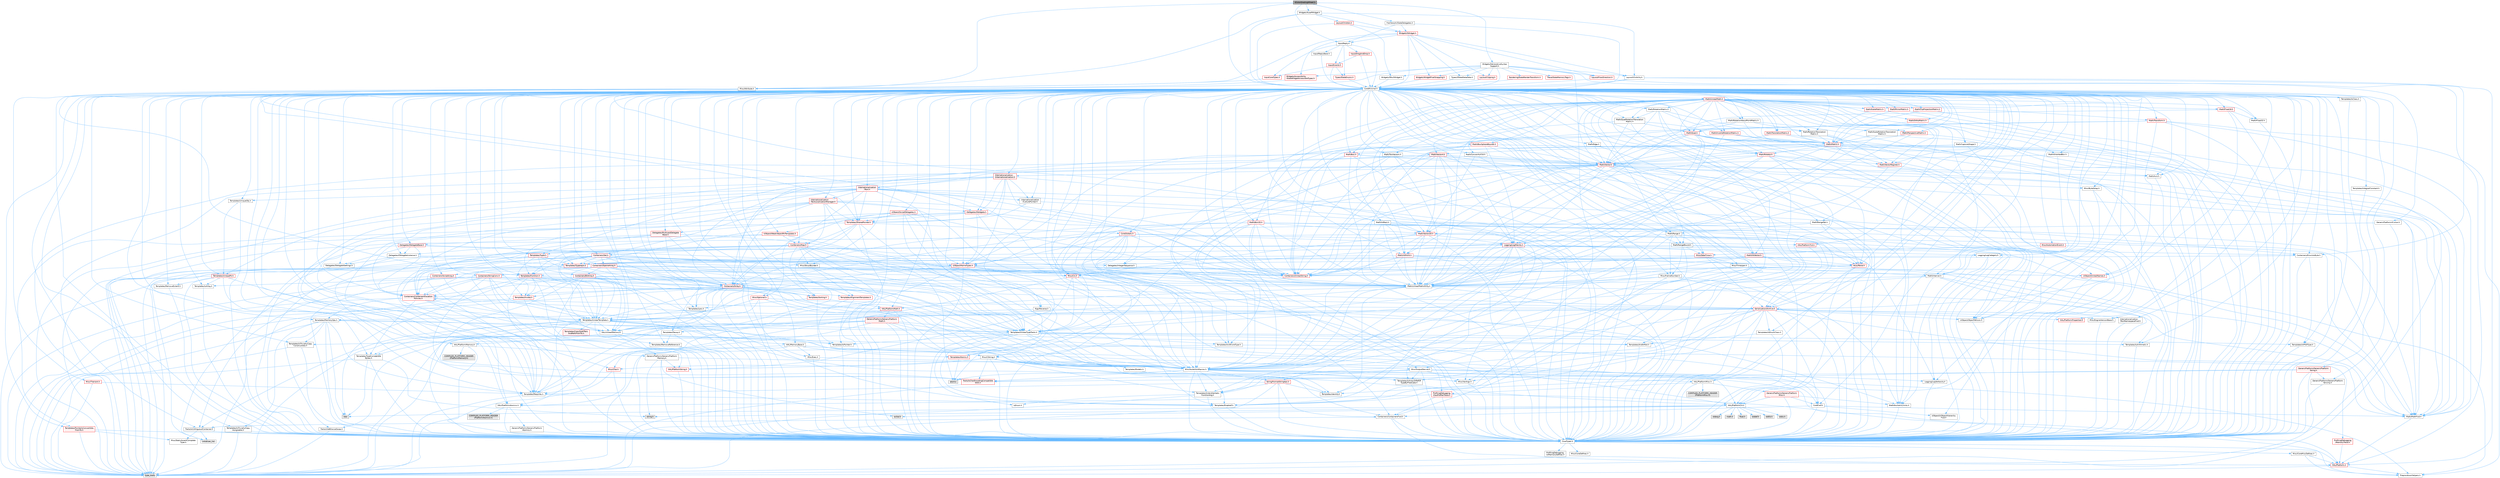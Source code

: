 digraph "SColorGradingWheel.h"
{
 // INTERACTIVE_SVG=YES
 // LATEX_PDF_SIZE
  bgcolor="transparent";
  edge [fontname=Helvetica,fontsize=10,labelfontname=Helvetica,labelfontsize=10];
  node [fontname=Helvetica,fontsize=10,shape=box,height=0.2,width=0.4];
  Node1 [id="Node000001",label="SColorGradingWheel.h",height=0.2,width=0.4,color="gray40", fillcolor="grey60", style="filled", fontcolor="black",tooltip=" "];
  Node1 -> Node2 [id="edge1_Node000001_Node000002",color="steelblue1",style="solid",tooltip=" "];
  Node2 [id="Node000002",label="CoreMinimal.h",height=0.2,width=0.4,color="grey40", fillcolor="white", style="filled",URL="$d7/d67/CoreMinimal_8h.html",tooltip=" "];
  Node2 -> Node3 [id="edge2_Node000002_Node000003",color="steelblue1",style="solid",tooltip=" "];
  Node3 [id="Node000003",label="CoreTypes.h",height=0.2,width=0.4,color="grey40", fillcolor="white", style="filled",URL="$dc/dec/CoreTypes_8h.html",tooltip=" "];
  Node3 -> Node4 [id="edge3_Node000003_Node000004",color="steelblue1",style="solid",tooltip=" "];
  Node4 [id="Node000004",label="HAL/Platform.h",height=0.2,width=0.4,color="red", fillcolor="#FFF0F0", style="filled",URL="$d9/dd0/Platform_8h.html",tooltip=" "];
  Node4 -> Node7 [id="edge4_Node000004_Node000007",color="steelblue1",style="solid",tooltip=" "];
  Node7 [id="Node000007",label="type_traits",height=0.2,width=0.4,color="grey60", fillcolor="#E0E0E0", style="filled",tooltip=" "];
  Node4 -> Node8 [id="edge5_Node000004_Node000008",color="steelblue1",style="solid",tooltip=" "];
  Node8 [id="Node000008",label="PreprocessorHelpers.h",height=0.2,width=0.4,color="grey40", fillcolor="white", style="filled",URL="$db/ddb/PreprocessorHelpers_8h.html",tooltip=" "];
  Node3 -> Node14 [id="edge6_Node000003_Node000014",color="steelblue1",style="solid",tooltip=" "];
  Node14 [id="Node000014",label="ProfilingDebugging\l/UMemoryDefines.h",height=0.2,width=0.4,color="grey40", fillcolor="white", style="filled",URL="$d2/da2/UMemoryDefines_8h.html",tooltip=" "];
  Node3 -> Node15 [id="edge7_Node000003_Node000015",color="steelblue1",style="solid",tooltip=" "];
  Node15 [id="Node000015",label="Misc/CoreMiscDefines.h",height=0.2,width=0.4,color="grey40", fillcolor="white", style="filled",URL="$da/d38/CoreMiscDefines_8h.html",tooltip=" "];
  Node15 -> Node4 [id="edge8_Node000015_Node000004",color="steelblue1",style="solid",tooltip=" "];
  Node15 -> Node8 [id="edge9_Node000015_Node000008",color="steelblue1",style="solid",tooltip=" "];
  Node3 -> Node16 [id="edge10_Node000003_Node000016",color="steelblue1",style="solid",tooltip=" "];
  Node16 [id="Node000016",label="Misc/CoreDefines.h",height=0.2,width=0.4,color="grey40", fillcolor="white", style="filled",URL="$d3/dd2/CoreDefines_8h.html",tooltip=" "];
  Node2 -> Node17 [id="edge11_Node000002_Node000017",color="steelblue1",style="solid",tooltip=" "];
  Node17 [id="Node000017",label="CoreFwd.h",height=0.2,width=0.4,color="grey40", fillcolor="white", style="filled",URL="$d1/d1e/CoreFwd_8h.html",tooltip=" "];
  Node17 -> Node3 [id="edge12_Node000017_Node000003",color="steelblue1",style="solid",tooltip=" "];
  Node17 -> Node18 [id="edge13_Node000017_Node000018",color="steelblue1",style="solid",tooltip=" "];
  Node18 [id="Node000018",label="Containers/ContainersFwd.h",height=0.2,width=0.4,color="grey40", fillcolor="white", style="filled",URL="$d4/d0a/ContainersFwd_8h.html",tooltip=" "];
  Node18 -> Node4 [id="edge14_Node000018_Node000004",color="steelblue1",style="solid",tooltip=" "];
  Node18 -> Node3 [id="edge15_Node000018_Node000003",color="steelblue1",style="solid",tooltip=" "];
  Node18 -> Node19 [id="edge16_Node000018_Node000019",color="steelblue1",style="solid",tooltip=" "];
  Node19 [id="Node000019",label="Traits/IsContiguousContainer.h",height=0.2,width=0.4,color="grey40", fillcolor="white", style="filled",URL="$d5/d3c/IsContiguousContainer_8h.html",tooltip=" "];
  Node19 -> Node3 [id="edge17_Node000019_Node000003",color="steelblue1",style="solid",tooltip=" "];
  Node19 -> Node20 [id="edge18_Node000019_Node000020",color="steelblue1",style="solid",tooltip=" "];
  Node20 [id="Node000020",label="Misc/StaticAssertComplete\lType.h",height=0.2,width=0.4,color="grey40", fillcolor="white", style="filled",URL="$d5/d4e/StaticAssertCompleteType_8h.html",tooltip=" "];
  Node19 -> Node21 [id="edge19_Node000019_Node000021",color="steelblue1",style="solid",tooltip=" "];
  Node21 [id="Node000021",label="initializer_list",height=0.2,width=0.4,color="grey60", fillcolor="#E0E0E0", style="filled",tooltip=" "];
  Node17 -> Node22 [id="edge20_Node000017_Node000022",color="steelblue1",style="solid",tooltip=" "];
  Node22 [id="Node000022",label="Math/MathFwd.h",height=0.2,width=0.4,color="grey40", fillcolor="white", style="filled",URL="$d2/d10/MathFwd_8h.html",tooltip=" "];
  Node22 -> Node4 [id="edge21_Node000022_Node000004",color="steelblue1",style="solid",tooltip=" "];
  Node17 -> Node23 [id="edge22_Node000017_Node000023",color="steelblue1",style="solid",tooltip=" "];
  Node23 [id="Node000023",label="UObject/UObjectHierarchy\lFwd.h",height=0.2,width=0.4,color="grey40", fillcolor="white", style="filled",URL="$d3/d13/UObjectHierarchyFwd_8h.html",tooltip=" "];
  Node2 -> Node23 [id="edge23_Node000002_Node000023",color="steelblue1",style="solid",tooltip=" "];
  Node2 -> Node18 [id="edge24_Node000002_Node000018",color="steelblue1",style="solid",tooltip=" "];
  Node2 -> Node24 [id="edge25_Node000002_Node000024",color="steelblue1",style="solid",tooltip=" "];
  Node24 [id="Node000024",label="Misc/VarArgs.h",height=0.2,width=0.4,color="grey40", fillcolor="white", style="filled",URL="$d5/d6f/VarArgs_8h.html",tooltip=" "];
  Node24 -> Node3 [id="edge26_Node000024_Node000003",color="steelblue1",style="solid",tooltip=" "];
  Node2 -> Node25 [id="edge27_Node000002_Node000025",color="steelblue1",style="solid",tooltip=" "];
  Node25 [id="Node000025",label="Logging/LogVerbosity.h",height=0.2,width=0.4,color="grey40", fillcolor="white", style="filled",URL="$d2/d8f/LogVerbosity_8h.html",tooltip=" "];
  Node25 -> Node3 [id="edge28_Node000025_Node000003",color="steelblue1",style="solid",tooltip=" "];
  Node2 -> Node26 [id="edge29_Node000002_Node000026",color="steelblue1",style="solid",tooltip=" "];
  Node26 [id="Node000026",label="Misc/OutputDevice.h",height=0.2,width=0.4,color="grey40", fillcolor="white", style="filled",URL="$d7/d32/OutputDevice_8h.html",tooltip=" "];
  Node26 -> Node17 [id="edge30_Node000026_Node000017",color="steelblue1",style="solid",tooltip=" "];
  Node26 -> Node3 [id="edge31_Node000026_Node000003",color="steelblue1",style="solid",tooltip=" "];
  Node26 -> Node25 [id="edge32_Node000026_Node000025",color="steelblue1",style="solid",tooltip=" "];
  Node26 -> Node24 [id="edge33_Node000026_Node000024",color="steelblue1",style="solid",tooltip=" "];
  Node26 -> Node27 [id="edge34_Node000026_Node000027",color="steelblue1",style="solid",tooltip=" "];
  Node27 [id="Node000027",label="Templates/IsArrayOrRefOf\lTypeByPredicate.h",height=0.2,width=0.4,color="grey40", fillcolor="white", style="filled",URL="$d6/da1/IsArrayOrRefOfTypeByPredicate_8h.html",tooltip=" "];
  Node27 -> Node3 [id="edge35_Node000027_Node000003",color="steelblue1",style="solid",tooltip=" "];
  Node26 -> Node28 [id="edge36_Node000026_Node000028",color="steelblue1",style="solid",tooltip=" "];
  Node28 [id="Node000028",label="Templates/IsValidVariadic\lFunctionArg.h",height=0.2,width=0.4,color="grey40", fillcolor="white", style="filled",URL="$d0/dc8/IsValidVariadicFunctionArg_8h.html",tooltip=" "];
  Node28 -> Node3 [id="edge37_Node000028_Node000003",color="steelblue1",style="solid",tooltip=" "];
  Node28 -> Node29 [id="edge38_Node000028_Node000029",color="steelblue1",style="solid",tooltip=" "];
  Node29 [id="Node000029",label="IsEnum.h",height=0.2,width=0.4,color="grey40", fillcolor="white", style="filled",URL="$d4/de5/IsEnum_8h.html",tooltip=" "];
  Node28 -> Node7 [id="edge39_Node000028_Node000007",color="steelblue1",style="solid",tooltip=" "];
  Node26 -> Node30 [id="edge40_Node000026_Node000030",color="steelblue1",style="solid",tooltip=" "];
  Node30 [id="Node000030",label="Traits/IsCharEncodingCompatible\lWith.h",height=0.2,width=0.4,color="red", fillcolor="#FFF0F0", style="filled",URL="$df/dd1/IsCharEncodingCompatibleWith_8h.html",tooltip=" "];
  Node30 -> Node7 [id="edge41_Node000030_Node000007",color="steelblue1",style="solid",tooltip=" "];
  Node2 -> Node32 [id="edge42_Node000002_Node000032",color="steelblue1",style="solid",tooltip=" "];
  Node32 [id="Node000032",label="HAL/PlatformCrt.h",height=0.2,width=0.4,color="grey40", fillcolor="white", style="filled",URL="$d8/d75/PlatformCrt_8h.html",tooltip=" "];
  Node32 -> Node33 [id="edge43_Node000032_Node000033",color="steelblue1",style="solid",tooltip=" "];
  Node33 [id="Node000033",label="new",height=0.2,width=0.4,color="grey60", fillcolor="#E0E0E0", style="filled",tooltip=" "];
  Node32 -> Node34 [id="edge44_Node000032_Node000034",color="steelblue1",style="solid",tooltip=" "];
  Node34 [id="Node000034",label="wchar.h",height=0.2,width=0.4,color="grey60", fillcolor="#E0E0E0", style="filled",tooltip=" "];
  Node32 -> Node35 [id="edge45_Node000032_Node000035",color="steelblue1",style="solid",tooltip=" "];
  Node35 [id="Node000035",label="stddef.h",height=0.2,width=0.4,color="grey60", fillcolor="#E0E0E0", style="filled",tooltip=" "];
  Node32 -> Node36 [id="edge46_Node000032_Node000036",color="steelblue1",style="solid",tooltip=" "];
  Node36 [id="Node000036",label="stdlib.h",height=0.2,width=0.4,color="grey60", fillcolor="#E0E0E0", style="filled",tooltip=" "];
  Node32 -> Node37 [id="edge47_Node000032_Node000037",color="steelblue1",style="solid",tooltip=" "];
  Node37 [id="Node000037",label="stdio.h",height=0.2,width=0.4,color="grey60", fillcolor="#E0E0E0", style="filled",tooltip=" "];
  Node32 -> Node38 [id="edge48_Node000032_Node000038",color="steelblue1",style="solid",tooltip=" "];
  Node38 [id="Node000038",label="stdarg.h",height=0.2,width=0.4,color="grey60", fillcolor="#E0E0E0", style="filled",tooltip=" "];
  Node32 -> Node39 [id="edge49_Node000032_Node000039",color="steelblue1",style="solid",tooltip=" "];
  Node39 [id="Node000039",label="math.h",height=0.2,width=0.4,color="grey60", fillcolor="#E0E0E0", style="filled",tooltip=" "];
  Node32 -> Node40 [id="edge50_Node000032_Node000040",color="steelblue1",style="solid",tooltip=" "];
  Node40 [id="Node000040",label="float.h",height=0.2,width=0.4,color="grey60", fillcolor="#E0E0E0", style="filled",tooltip=" "];
  Node32 -> Node41 [id="edge51_Node000032_Node000041",color="steelblue1",style="solid",tooltip=" "];
  Node41 [id="Node000041",label="string.h",height=0.2,width=0.4,color="grey60", fillcolor="#E0E0E0", style="filled",tooltip=" "];
  Node2 -> Node42 [id="edge52_Node000002_Node000042",color="steelblue1",style="solid",tooltip=" "];
  Node42 [id="Node000042",label="HAL/PlatformMisc.h",height=0.2,width=0.4,color="grey40", fillcolor="white", style="filled",URL="$d0/df5/PlatformMisc_8h.html",tooltip=" "];
  Node42 -> Node3 [id="edge53_Node000042_Node000003",color="steelblue1",style="solid",tooltip=" "];
  Node42 -> Node43 [id="edge54_Node000042_Node000043",color="steelblue1",style="solid",tooltip=" "];
  Node43 [id="Node000043",label="GenericPlatform/GenericPlatform\lMisc.h",height=0.2,width=0.4,color="red", fillcolor="#FFF0F0", style="filled",URL="$db/d9a/GenericPlatformMisc_8h.html",tooltip=" "];
  Node43 -> Node17 [id="edge55_Node000043_Node000017",color="steelblue1",style="solid",tooltip=" "];
  Node43 -> Node3 [id="edge56_Node000043_Node000003",color="steelblue1",style="solid",tooltip=" "];
  Node43 -> Node32 [id="edge57_Node000043_Node000032",color="steelblue1",style="solid",tooltip=" "];
  Node43 -> Node47 [id="edge58_Node000043_Node000047",color="steelblue1",style="solid",tooltip=" "];
  Node47 [id="Node000047",label="Math/NumericLimits.h",height=0.2,width=0.4,color="grey40", fillcolor="white", style="filled",URL="$df/d1b/NumericLimits_8h.html",tooltip=" "];
  Node47 -> Node3 [id="edge59_Node000047_Node000003",color="steelblue1",style="solid",tooltip=" "];
  Node42 -> Node52 [id="edge60_Node000042_Node000052",color="steelblue1",style="solid",tooltip=" "];
  Node52 [id="Node000052",label="COMPILED_PLATFORM_HEADER\l(PlatformMisc.h)",height=0.2,width=0.4,color="grey60", fillcolor="#E0E0E0", style="filled",tooltip=" "];
  Node42 -> Node53 [id="edge61_Node000042_Node000053",color="steelblue1",style="solid",tooltip=" "];
  Node53 [id="Node000053",label="ProfilingDebugging\l/CpuProfilerTrace.h",height=0.2,width=0.4,color="red", fillcolor="#FFF0F0", style="filled",URL="$da/dcb/CpuProfilerTrace_8h.html",tooltip=" "];
  Node53 -> Node3 [id="edge62_Node000053_Node000003",color="steelblue1",style="solid",tooltip=" "];
  Node53 -> Node18 [id="edge63_Node000053_Node000018",color="steelblue1",style="solid",tooltip=" "];
  Node53 -> Node54 [id="edge64_Node000053_Node000054",color="steelblue1",style="solid",tooltip=" "];
  Node54 [id="Node000054",label="HAL/PlatformAtomics.h",height=0.2,width=0.4,color="grey40", fillcolor="white", style="filled",URL="$d3/d36/PlatformAtomics_8h.html",tooltip=" "];
  Node54 -> Node3 [id="edge65_Node000054_Node000003",color="steelblue1",style="solid",tooltip=" "];
  Node54 -> Node55 [id="edge66_Node000054_Node000055",color="steelblue1",style="solid",tooltip=" "];
  Node55 [id="Node000055",label="GenericPlatform/GenericPlatform\lAtomics.h",height=0.2,width=0.4,color="grey40", fillcolor="white", style="filled",URL="$da/d72/GenericPlatformAtomics_8h.html",tooltip=" "];
  Node55 -> Node3 [id="edge67_Node000055_Node000003",color="steelblue1",style="solid",tooltip=" "];
  Node54 -> Node56 [id="edge68_Node000054_Node000056",color="steelblue1",style="solid",tooltip=" "];
  Node56 [id="Node000056",label="COMPILED_PLATFORM_HEADER\l(PlatformAtomics.h)",height=0.2,width=0.4,color="grey60", fillcolor="#E0E0E0", style="filled",tooltip=" "];
  Node53 -> Node8 [id="edge69_Node000053_Node000008",color="steelblue1",style="solid",tooltip=" "];
  Node2 -> Node61 [id="edge70_Node000002_Node000061",color="steelblue1",style="solid",tooltip=" "];
  Node61 [id="Node000061",label="Misc/AssertionMacros.h",height=0.2,width=0.4,color="grey40", fillcolor="white", style="filled",URL="$d0/dfa/AssertionMacros_8h.html",tooltip=" "];
  Node61 -> Node3 [id="edge71_Node000061_Node000003",color="steelblue1",style="solid",tooltip=" "];
  Node61 -> Node4 [id="edge72_Node000061_Node000004",color="steelblue1",style="solid",tooltip=" "];
  Node61 -> Node42 [id="edge73_Node000061_Node000042",color="steelblue1",style="solid",tooltip=" "];
  Node61 -> Node8 [id="edge74_Node000061_Node000008",color="steelblue1",style="solid",tooltip=" "];
  Node61 -> Node62 [id="edge75_Node000061_Node000062",color="steelblue1",style="solid",tooltip=" "];
  Node62 [id="Node000062",label="Templates/EnableIf.h",height=0.2,width=0.4,color="grey40", fillcolor="white", style="filled",URL="$d7/d60/EnableIf_8h.html",tooltip=" "];
  Node62 -> Node3 [id="edge76_Node000062_Node000003",color="steelblue1",style="solid",tooltip=" "];
  Node61 -> Node27 [id="edge77_Node000061_Node000027",color="steelblue1",style="solid",tooltip=" "];
  Node61 -> Node28 [id="edge78_Node000061_Node000028",color="steelblue1",style="solid",tooltip=" "];
  Node61 -> Node30 [id="edge79_Node000061_Node000030",color="steelblue1",style="solid",tooltip=" "];
  Node61 -> Node24 [id="edge80_Node000061_Node000024",color="steelblue1",style="solid",tooltip=" "];
  Node61 -> Node63 [id="edge81_Node000061_Node000063",color="steelblue1",style="solid",tooltip=" "];
  Node63 [id="Node000063",label="String/FormatStringSan.h",height=0.2,width=0.4,color="red", fillcolor="#FFF0F0", style="filled",URL="$d3/d8b/FormatStringSan_8h.html",tooltip=" "];
  Node63 -> Node7 [id="edge82_Node000063_Node000007",color="steelblue1",style="solid",tooltip=" "];
  Node63 -> Node3 [id="edge83_Node000063_Node000003",color="steelblue1",style="solid",tooltip=" "];
  Node63 -> Node64 [id="edge84_Node000063_Node000064",color="steelblue1",style="solid",tooltip=" "];
  Node64 [id="Node000064",label="Templates/Requires.h",height=0.2,width=0.4,color="grey40", fillcolor="white", style="filled",URL="$dc/d96/Requires_8h.html",tooltip=" "];
  Node64 -> Node62 [id="edge85_Node000064_Node000062",color="steelblue1",style="solid",tooltip=" "];
  Node64 -> Node7 [id="edge86_Node000064_Node000007",color="steelblue1",style="solid",tooltip=" "];
  Node63 -> Node65 [id="edge87_Node000063_Node000065",color="steelblue1",style="solid",tooltip=" "];
  Node65 [id="Node000065",label="Templates/Identity.h",height=0.2,width=0.4,color="grey40", fillcolor="white", style="filled",URL="$d0/dd5/Identity_8h.html",tooltip=" "];
  Node63 -> Node28 [id="edge88_Node000063_Node000028",color="steelblue1",style="solid",tooltip=" "];
  Node63 -> Node18 [id="edge89_Node000063_Node000018",color="steelblue1",style="solid",tooltip=" "];
  Node61 -> Node69 [id="edge90_Node000061_Node000069",color="steelblue1",style="solid",tooltip=" "];
  Node69 [id="Node000069",label="atomic",height=0.2,width=0.4,color="grey60", fillcolor="#E0E0E0", style="filled",tooltip=" "];
  Node2 -> Node70 [id="edge91_Node000002_Node000070",color="steelblue1",style="solid",tooltip=" "];
  Node70 [id="Node000070",label="Templates/IsPointer.h",height=0.2,width=0.4,color="grey40", fillcolor="white", style="filled",URL="$d7/d05/IsPointer_8h.html",tooltip=" "];
  Node70 -> Node3 [id="edge92_Node000070_Node000003",color="steelblue1",style="solid",tooltip=" "];
  Node2 -> Node71 [id="edge93_Node000002_Node000071",color="steelblue1",style="solid",tooltip=" "];
  Node71 [id="Node000071",label="HAL/PlatformMemory.h",height=0.2,width=0.4,color="grey40", fillcolor="white", style="filled",URL="$de/d68/PlatformMemory_8h.html",tooltip=" "];
  Node71 -> Node3 [id="edge94_Node000071_Node000003",color="steelblue1",style="solid",tooltip=" "];
  Node71 -> Node72 [id="edge95_Node000071_Node000072",color="steelblue1",style="solid",tooltip=" "];
  Node72 [id="Node000072",label="GenericPlatform/GenericPlatform\lMemory.h",height=0.2,width=0.4,color="grey40", fillcolor="white", style="filled",URL="$dd/d22/GenericPlatformMemory_8h.html",tooltip=" "];
  Node72 -> Node17 [id="edge96_Node000072_Node000017",color="steelblue1",style="solid",tooltip=" "];
  Node72 -> Node3 [id="edge97_Node000072_Node000003",color="steelblue1",style="solid",tooltip=" "];
  Node72 -> Node73 [id="edge98_Node000072_Node000073",color="steelblue1",style="solid",tooltip=" "];
  Node73 [id="Node000073",label="HAL/PlatformString.h",height=0.2,width=0.4,color="red", fillcolor="#FFF0F0", style="filled",URL="$db/db5/PlatformString_8h.html",tooltip=" "];
  Node73 -> Node3 [id="edge99_Node000073_Node000003",color="steelblue1",style="solid",tooltip=" "];
  Node72 -> Node41 [id="edge100_Node000072_Node000041",color="steelblue1",style="solid",tooltip=" "];
  Node72 -> Node34 [id="edge101_Node000072_Node000034",color="steelblue1",style="solid",tooltip=" "];
  Node71 -> Node75 [id="edge102_Node000071_Node000075",color="steelblue1",style="solid",tooltip=" "];
  Node75 [id="Node000075",label="COMPILED_PLATFORM_HEADER\l(PlatformMemory.h)",height=0.2,width=0.4,color="grey60", fillcolor="#E0E0E0", style="filled",tooltip=" "];
  Node2 -> Node54 [id="edge103_Node000002_Node000054",color="steelblue1",style="solid",tooltip=" "];
  Node2 -> Node76 [id="edge104_Node000002_Node000076",color="steelblue1",style="solid",tooltip=" "];
  Node76 [id="Node000076",label="Misc/Exec.h",height=0.2,width=0.4,color="grey40", fillcolor="white", style="filled",URL="$de/ddb/Exec_8h.html",tooltip=" "];
  Node76 -> Node3 [id="edge105_Node000076_Node000003",color="steelblue1",style="solid",tooltip=" "];
  Node76 -> Node61 [id="edge106_Node000076_Node000061",color="steelblue1",style="solid",tooltip=" "];
  Node2 -> Node77 [id="edge107_Node000002_Node000077",color="steelblue1",style="solid",tooltip=" "];
  Node77 [id="Node000077",label="HAL/MemoryBase.h",height=0.2,width=0.4,color="grey40", fillcolor="white", style="filled",URL="$d6/d9f/MemoryBase_8h.html",tooltip=" "];
  Node77 -> Node3 [id="edge108_Node000077_Node000003",color="steelblue1",style="solid",tooltip=" "];
  Node77 -> Node54 [id="edge109_Node000077_Node000054",color="steelblue1",style="solid",tooltip=" "];
  Node77 -> Node32 [id="edge110_Node000077_Node000032",color="steelblue1",style="solid",tooltip=" "];
  Node77 -> Node76 [id="edge111_Node000077_Node000076",color="steelblue1",style="solid",tooltip=" "];
  Node77 -> Node26 [id="edge112_Node000077_Node000026",color="steelblue1",style="solid",tooltip=" "];
  Node77 -> Node78 [id="edge113_Node000077_Node000078",color="steelblue1",style="solid",tooltip=" "];
  Node78 [id="Node000078",label="Templates/Atomic.h",height=0.2,width=0.4,color="red", fillcolor="#FFF0F0", style="filled",URL="$d3/d91/Atomic_8h.html",tooltip=" "];
  Node78 -> Node69 [id="edge114_Node000078_Node000069",color="steelblue1",style="solid",tooltip=" "];
  Node2 -> Node87 [id="edge115_Node000002_Node000087",color="steelblue1",style="solid",tooltip=" "];
  Node87 [id="Node000087",label="HAL/UnrealMemory.h",height=0.2,width=0.4,color="grey40", fillcolor="white", style="filled",URL="$d9/d96/UnrealMemory_8h.html",tooltip=" "];
  Node87 -> Node3 [id="edge116_Node000087_Node000003",color="steelblue1",style="solid",tooltip=" "];
  Node87 -> Node72 [id="edge117_Node000087_Node000072",color="steelblue1",style="solid",tooltip=" "];
  Node87 -> Node77 [id="edge118_Node000087_Node000077",color="steelblue1",style="solid",tooltip=" "];
  Node87 -> Node71 [id="edge119_Node000087_Node000071",color="steelblue1",style="solid",tooltip=" "];
  Node87 -> Node88 [id="edge120_Node000087_Node000088",color="steelblue1",style="solid",tooltip=" "];
  Node88 [id="Node000088",label="ProfilingDebugging\l/MemoryTrace.h",height=0.2,width=0.4,color="red", fillcolor="#FFF0F0", style="filled",URL="$da/dd7/MemoryTrace_8h.html",tooltip=" "];
  Node88 -> Node4 [id="edge121_Node000088_Node000004",color="steelblue1",style="solid",tooltip=" "];
  Node87 -> Node70 [id="edge122_Node000087_Node000070",color="steelblue1",style="solid",tooltip=" "];
  Node2 -> Node89 [id="edge123_Node000002_Node000089",color="steelblue1",style="solid",tooltip=" "];
  Node89 [id="Node000089",label="Templates/IsArithmetic.h",height=0.2,width=0.4,color="grey40", fillcolor="white", style="filled",URL="$d2/d5d/IsArithmetic_8h.html",tooltip=" "];
  Node89 -> Node3 [id="edge124_Node000089_Node000003",color="steelblue1",style="solid",tooltip=" "];
  Node2 -> Node83 [id="edge125_Node000002_Node000083",color="steelblue1",style="solid",tooltip=" "];
  Node83 [id="Node000083",label="Templates/AndOrNot.h",height=0.2,width=0.4,color="grey40", fillcolor="white", style="filled",URL="$db/d0a/AndOrNot_8h.html",tooltip=" "];
  Node83 -> Node3 [id="edge126_Node000083_Node000003",color="steelblue1",style="solid",tooltip=" "];
  Node2 -> Node90 [id="edge127_Node000002_Node000090",color="steelblue1",style="solid",tooltip=" "];
  Node90 [id="Node000090",label="Templates/IsPODType.h",height=0.2,width=0.4,color="grey40", fillcolor="white", style="filled",URL="$d7/db1/IsPODType_8h.html",tooltip=" "];
  Node90 -> Node3 [id="edge128_Node000090_Node000003",color="steelblue1",style="solid",tooltip=" "];
  Node2 -> Node91 [id="edge129_Node000002_Node000091",color="steelblue1",style="solid",tooltip=" "];
  Node91 [id="Node000091",label="Templates/IsUECoreType.h",height=0.2,width=0.4,color="grey40", fillcolor="white", style="filled",URL="$d1/db8/IsUECoreType_8h.html",tooltip=" "];
  Node91 -> Node3 [id="edge130_Node000091_Node000003",color="steelblue1",style="solid",tooltip=" "];
  Node91 -> Node7 [id="edge131_Node000091_Node000007",color="steelblue1",style="solid",tooltip=" "];
  Node2 -> Node84 [id="edge132_Node000002_Node000084",color="steelblue1",style="solid",tooltip=" "];
  Node84 [id="Node000084",label="Templates/IsTriviallyCopy\lConstructible.h",height=0.2,width=0.4,color="grey40", fillcolor="white", style="filled",URL="$d3/d78/IsTriviallyCopyConstructible_8h.html",tooltip=" "];
  Node84 -> Node3 [id="edge133_Node000084_Node000003",color="steelblue1",style="solid",tooltip=" "];
  Node84 -> Node7 [id="edge134_Node000084_Node000007",color="steelblue1",style="solid",tooltip=" "];
  Node2 -> Node92 [id="edge135_Node000002_Node000092",color="steelblue1",style="solid",tooltip=" "];
  Node92 [id="Node000092",label="Templates/UnrealTypeTraits.h",height=0.2,width=0.4,color="grey40", fillcolor="white", style="filled",URL="$d2/d2d/UnrealTypeTraits_8h.html",tooltip=" "];
  Node92 -> Node3 [id="edge136_Node000092_Node000003",color="steelblue1",style="solid",tooltip=" "];
  Node92 -> Node70 [id="edge137_Node000092_Node000070",color="steelblue1",style="solid",tooltip=" "];
  Node92 -> Node61 [id="edge138_Node000092_Node000061",color="steelblue1",style="solid",tooltip=" "];
  Node92 -> Node83 [id="edge139_Node000092_Node000083",color="steelblue1",style="solid",tooltip=" "];
  Node92 -> Node62 [id="edge140_Node000092_Node000062",color="steelblue1",style="solid",tooltip=" "];
  Node92 -> Node89 [id="edge141_Node000092_Node000089",color="steelblue1",style="solid",tooltip=" "];
  Node92 -> Node29 [id="edge142_Node000092_Node000029",color="steelblue1",style="solid",tooltip=" "];
  Node92 -> Node93 [id="edge143_Node000092_Node000093",color="steelblue1",style="solid",tooltip=" "];
  Node93 [id="Node000093",label="Templates/Models.h",height=0.2,width=0.4,color="grey40", fillcolor="white", style="filled",URL="$d3/d0c/Models_8h.html",tooltip=" "];
  Node93 -> Node65 [id="edge144_Node000093_Node000065",color="steelblue1",style="solid",tooltip=" "];
  Node92 -> Node90 [id="edge145_Node000092_Node000090",color="steelblue1",style="solid",tooltip=" "];
  Node92 -> Node91 [id="edge146_Node000092_Node000091",color="steelblue1",style="solid",tooltip=" "];
  Node92 -> Node84 [id="edge147_Node000092_Node000084",color="steelblue1",style="solid",tooltip=" "];
  Node2 -> Node62 [id="edge148_Node000002_Node000062",color="steelblue1",style="solid",tooltip=" "];
  Node2 -> Node94 [id="edge149_Node000002_Node000094",color="steelblue1",style="solid",tooltip=" "];
  Node94 [id="Node000094",label="Templates/RemoveReference.h",height=0.2,width=0.4,color="grey40", fillcolor="white", style="filled",URL="$da/dbe/RemoveReference_8h.html",tooltip=" "];
  Node94 -> Node3 [id="edge150_Node000094_Node000003",color="steelblue1",style="solid",tooltip=" "];
  Node2 -> Node95 [id="edge151_Node000002_Node000095",color="steelblue1",style="solid",tooltip=" "];
  Node95 [id="Node000095",label="Templates/IntegralConstant.h",height=0.2,width=0.4,color="grey40", fillcolor="white", style="filled",URL="$db/d1b/IntegralConstant_8h.html",tooltip=" "];
  Node95 -> Node3 [id="edge152_Node000095_Node000003",color="steelblue1",style="solid",tooltip=" "];
  Node2 -> Node96 [id="edge153_Node000002_Node000096",color="steelblue1",style="solid",tooltip=" "];
  Node96 [id="Node000096",label="Templates/IsClass.h",height=0.2,width=0.4,color="grey40", fillcolor="white", style="filled",URL="$db/dcb/IsClass_8h.html",tooltip=" "];
  Node96 -> Node3 [id="edge154_Node000096_Node000003",color="steelblue1",style="solid",tooltip=" "];
  Node2 -> Node97 [id="edge155_Node000002_Node000097",color="steelblue1",style="solid",tooltip=" "];
  Node97 [id="Node000097",label="Templates/TypeCompatible\lBytes.h",height=0.2,width=0.4,color="grey40", fillcolor="white", style="filled",URL="$df/d0a/TypeCompatibleBytes_8h.html",tooltip=" "];
  Node97 -> Node3 [id="edge156_Node000097_Node000003",color="steelblue1",style="solid",tooltip=" "];
  Node97 -> Node41 [id="edge157_Node000097_Node000041",color="steelblue1",style="solid",tooltip=" "];
  Node97 -> Node33 [id="edge158_Node000097_Node000033",color="steelblue1",style="solid",tooltip=" "];
  Node97 -> Node7 [id="edge159_Node000097_Node000007",color="steelblue1",style="solid",tooltip=" "];
  Node2 -> Node19 [id="edge160_Node000002_Node000019",color="steelblue1",style="solid",tooltip=" "];
  Node2 -> Node98 [id="edge161_Node000002_Node000098",color="steelblue1",style="solid",tooltip=" "];
  Node98 [id="Node000098",label="Templates/UnrealTemplate.h",height=0.2,width=0.4,color="grey40", fillcolor="white", style="filled",URL="$d4/d24/UnrealTemplate_8h.html",tooltip=" "];
  Node98 -> Node3 [id="edge162_Node000098_Node000003",color="steelblue1",style="solid",tooltip=" "];
  Node98 -> Node70 [id="edge163_Node000098_Node000070",color="steelblue1",style="solid",tooltip=" "];
  Node98 -> Node87 [id="edge164_Node000098_Node000087",color="steelblue1",style="solid",tooltip=" "];
  Node98 -> Node99 [id="edge165_Node000098_Node000099",color="steelblue1",style="solid",tooltip=" "];
  Node99 [id="Node000099",label="Templates/CopyQualifiers\lAndRefsFromTo.h",height=0.2,width=0.4,color="red", fillcolor="#FFF0F0", style="filled",URL="$d3/db3/CopyQualifiersAndRefsFromTo_8h.html",tooltip=" "];
  Node98 -> Node92 [id="edge166_Node000098_Node000092",color="steelblue1",style="solid",tooltip=" "];
  Node98 -> Node94 [id="edge167_Node000098_Node000094",color="steelblue1",style="solid",tooltip=" "];
  Node98 -> Node64 [id="edge168_Node000098_Node000064",color="steelblue1",style="solid",tooltip=" "];
  Node98 -> Node97 [id="edge169_Node000098_Node000097",color="steelblue1",style="solid",tooltip=" "];
  Node98 -> Node65 [id="edge170_Node000098_Node000065",color="steelblue1",style="solid",tooltip=" "];
  Node98 -> Node19 [id="edge171_Node000098_Node000019",color="steelblue1",style="solid",tooltip=" "];
  Node98 -> Node101 [id="edge172_Node000098_Node000101",color="steelblue1",style="solid",tooltip=" "];
  Node101 [id="Node000101",label="Traits/UseBitwiseSwap.h",height=0.2,width=0.4,color="grey40", fillcolor="white", style="filled",URL="$db/df3/UseBitwiseSwap_8h.html",tooltip=" "];
  Node101 -> Node3 [id="edge173_Node000101_Node000003",color="steelblue1",style="solid",tooltip=" "];
  Node101 -> Node7 [id="edge174_Node000101_Node000007",color="steelblue1",style="solid",tooltip=" "];
  Node98 -> Node7 [id="edge175_Node000098_Node000007",color="steelblue1",style="solid",tooltip=" "];
  Node2 -> Node47 [id="edge176_Node000002_Node000047",color="steelblue1",style="solid",tooltip=" "];
  Node2 -> Node102 [id="edge177_Node000002_Node000102",color="steelblue1",style="solid",tooltip=" "];
  Node102 [id="Node000102",label="HAL/PlatformMath.h",height=0.2,width=0.4,color="red", fillcolor="#FFF0F0", style="filled",URL="$dc/d53/PlatformMath_8h.html",tooltip=" "];
  Node102 -> Node3 [id="edge178_Node000102_Node000003",color="steelblue1",style="solid",tooltip=" "];
  Node102 -> Node103 [id="edge179_Node000102_Node000103",color="steelblue1",style="solid",tooltip=" "];
  Node103 [id="Node000103",label="GenericPlatform/GenericPlatform\lMath.h",height=0.2,width=0.4,color="red", fillcolor="#FFF0F0", style="filled",URL="$d5/d79/GenericPlatformMath_8h.html",tooltip=" "];
  Node103 -> Node3 [id="edge180_Node000103_Node000003",color="steelblue1",style="solid",tooltip=" "];
  Node103 -> Node18 [id="edge181_Node000103_Node000018",color="steelblue1",style="solid",tooltip=" "];
  Node103 -> Node32 [id="edge182_Node000103_Node000032",color="steelblue1",style="solid",tooltip=" "];
  Node103 -> Node83 [id="edge183_Node000103_Node000083",color="steelblue1",style="solid",tooltip=" "];
  Node103 -> Node104 [id="edge184_Node000103_Node000104",color="steelblue1",style="solid",tooltip=" "];
  Node104 [id="Node000104",label="Templates/Decay.h",height=0.2,width=0.4,color="grey40", fillcolor="white", style="filled",URL="$dd/d0f/Decay_8h.html",tooltip=" "];
  Node104 -> Node3 [id="edge185_Node000104_Node000003",color="steelblue1",style="solid",tooltip=" "];
  Node104 -> Node94 [id="edge186_Node000104_Node000094",color="steelblue1",style="solid",tooltip=" "];
  Node104 -> Node7 [id="edge187_Node000104_Node000007",color="steelblue1",style="solid",tooltip=" "];
  Node103 -> Node92 [id="edge188_Node000103_Node000092",color="steelblue1",style="solid",tooltip=" "];
  Node103 -> Node64 [id="edge189_Node000103_Node000064",color="steelblue1",style="solid",tooltip=" "];
  Node103 -> Node97 [id="edge190_Node000103_Node000097",color="steelblue1",style="solid",tooltip=" "];
  Node103 -> Node7 [id="edge191_Node000103_Node000007",color="steelblue1",style="solid",tooltip=" "];
  Node2 -> Node85 [id="edge192_Node000002_Node000085",color="steelblue1",style="solid",tooltip=" "];
  Node85 [id="Node000085",label="Templates/IsTriviallyCopy\lAssignable.h",height=0.2,width=0.4,color="grey40", fillcolor="white", style="filled",URL="$d2/df2/IsTriviallyCopyAssignable_8h.html",tooltip=" "];
  Node85 -> Node3 [id="edge193_Node000085_Node000003",color="steelblue1",style="solid",tooltip=" "];
  Node85 -> Node7 [id="edge194_Node000085_Node000007",color="steelblue1",style="solid",tooltip=" "];
  Node2 -> Node110 [id="edge195_Node000002_Node000110",color="steelblue1",style="solid",tooltip=" "];
  Node110 [id="Node000110",label="Templates/MemoryOps.h",height=0.2,width=0.4,color="grey40", fillcolor="white", style="filled",URL="$db/dea/MemoryOps_8h.html",tooltip=" "];
  Node110 -> Node3 [id="edge196_Node000110_Node000003",color="steelblue1",style="solid",tooltip=" "];
  Node110 -> Node87 [id="edge197_Node000110_Node000087",color="steelblue1",style="solid",tooltip=" "];
  Node110 -> Node85 [id="edge198_Node000110_Node000085",color="steelblue1",style="solid",tooltip=" "];
  Node110 -> Node84 [id="edge199_Node000110_Node000084",color="steelblue1",style="solid",tooltip=" "];
  Node110 -> Node64 [id="edge200_Node000110_Node000064",color="steelblue1",style="solid",tooltip=" "];
  Node110 -> Node92 [id="edge201_Node000110_Node000092",color="steelblue1",style="solid",tooltip=" "];
  Node110 -> Node101 [id="edge202_Node000110_Node000101",color="steelblue1",style="solid",tooltip=" "];
  Node110 -> Node33 [id="edge203_Node000110_Node000033",color="steelblue1",style="solid",tooltip=" "];
  Node110 -> Node7 [id="edge204_Node000110_Node000007",color="steelblue1",style="solid",tooltip=" "];
  Node2 -> Node111 [id="edge205_Node000002_Node000111",color="steelblue1",style="solid",tooltip=" "];
  Node111 [id="Node000111",label="Containers/ContainerAllocation\lPolicies.h",height=0.2,width=0.4,color="red", fillcolor="#FFF0F0", style="filled",URL="$d7/dff/ContainerAllocationPolicies_8h.html",tooltip=" "];
  Node111 -> Node3 [id="edge206_Node000111_Node000003",color="steelblue1",style="solid",tooltip=" "];
  Node111 -> Node111 [id="edge207_Node000111_Node000111",color="steelblue1",style="solid",tooltip=" "];
  Node111 -> Node102 [id="edge208_Node000111_Node000102",color="steelblue1",style="solid",tooltip=" "];
  Node111 -> Node87 [id="edge209_Node000111_Node000087",color="steelblue1",style="solid",tooltip=" "];
  Node111 -> Node47 [id="edge210_Node000111_Node000047",color="steelblue1",style="solid",tooltip=" "];
  Node111 -> Node61 [id="edge211_Node000111_Node000061",color="steelblue1",style="solid",tooltip=" "];
  Node111 -> Node110 [id="edge212_Node000111_Node000110",color="steelblue1",style="solid",tooltip=" "];
  Node111 -> Node97 [id="edge213_Node000111_Node000097",color="steelblue1",style="solid",tooltip=" "];
  Node111 -> Node7 [id="edge214_Node000111_Node000007",color="steelblue1",style="solid",tooltip=" "];
  Node2 -> Node114 [id="edge215_Node000002_Node000114",color="steelblue1",style="solid",tooltip=" "];
  Node114 [id="Node000114",label="Templates/IsEnumClass.h",height=0.2,width=0.4,color="grey40", fillcolor="white", style="filled",URL="$d7/d15/IsEnumClass_8h.html",tooltip=" "];
  Node114 -> Node3 [id="edge216_Node000114_Node000003",color="steelblue1",style="solid",tooltip=" "];
  Node114 -> Node83 [id="edge217_Node000114_Node000083",color="steelblue1",style="solid",tooltip=" "];
  Node2 -> Node115 [id="edge218_Node000002_Node000115",color="steelblue1",style="solid",tooltip=" "];
  Node115 [id="Node000115",label="HAL/PlatformProperties.h",height=0.2,width=0.4,color="red", fillcolor="#FFF0F0", style="filled",URL="$d9/db0/PlatformProperties_8h.html",tooltip=" "];
  Node115 -> Node3 [id="edge219_Node000115_Node000003",color="steelblue1",style="solid",tooltip=" "];
  Node2 -> Node118 [id="edge220_Node000002_Node000118",color="steelblue1",style="solid",tooltip=" "];
  Node118 [id="Node000118",label="Misc/EngineVersionBase.h",height=0.2,width=0.4,color="grey40", fillcolor="white", style="filled",URL="$d5/d2b/EngineVersionBase_8h.html",tooltip=" "];
  Node118 -> Node3 [id="edge221_Node000118_Node000003",color="steelblue1",style="solid",tooltip=" "];
  Node2 -> Node119 [id="edge222_Node000002_Node000119",color="steelblue1",style="solid",tooltip=" "];
  Node119 [id="Node000119",label="Internationalization\l/TextNamespaceFwd.h",height=0.2,width=0.4,color="grey40", fillcolor="white", style="filled",URL="$d8/d97/TextNamespaceFwd_8h.html",tooltip=" "];
  Node119 -> Node3 [id="edge223_Node000119_Node000003",color="steelblue1",style="solid",tooltip=" "];
  Node2 -> Node120 [id="edge224_Node000002_Node000120",color="steelblue1",style="solid",tooltip=" "];
  Node120 [id="Node000120",label="Serialization/Archive.h",height=0.2,width=0.4,color="red", fillcolor="#FFF0F0", style="filled",URL="$d7/d3b/Archive_8h.html",tooltip=" "];
  Node120 -> Node17 [id="edge225_Node000120_Node000017",color="steelblue1",style="solid",tooltip=" "];
  Node120 -> Node3 [id="edge226_Node000120_Node000003",color="steelblue1",style="solid",tooltip=" "];
  Node120 -> Node115 [id="edge227_Node000120_Node000115",color="steelblue1",style="solid",tooltip=" "];
  Node120 -> Node119 [id="edge228_Node000120_Node000119",color="steelblue1",style="solid",tooltip=" "];
  Node120 -> Node22 [id="edge229_Node000120_Node000022",color="steelblue1",style="solid",tooltip=" "];
  Node120 -> Node61 [id="edge230_Node000120_Node000061",color="steelblue1",style="solid",tooltip=" "];
  Node120 -> Node118 [id="edge231_Node000120_Node000118",color="steelblue1",style="solid",tooltip=" "];
  Node120 -> Node24 [id="edge232_Node000120_Node000024",color="steelblue1",style="solid",tooltip=" "];
  Node120 -> Node62 [id="edge233_Node000120_Node000062",color="steelblue1",style="solid",tooltip=" "];
  Node120 -> Node27 [id="edge234_Node000120_Node000027",color="steelblue1",style="solid",tooltip=" "];
  Node120 -> Node114 [id="edge235_Node000120_Node000114",color="steelblue1",style="solid",tooltip=" "];
  Node120 -> Node28 [id="edge236_Node000120_Node000028",color="steelblue1",style="solid",tooltip=" "];
  Node120 -> Node98 [id="edge237_Node000120_Node000098",color="steelblue1",style="solid",tooltip=" "];
  Node120 -> Node30 [id="edge238_Node000120_Node000030",color="steelblue1",style="solid",tooltip=" "];
  Node120 -> Node123 [id="edge239_Node000120_Node000123",color="steelblue1",style="solid",tooltip=" "];
  Node123 [id="Node000123",label="UObject/ObjectVersion.h",height=0.2,width=0.4,color="grey40", fillcolor="white", style="filled",URL="$da/d63/ObjectVersion_8h.html",tooltip=" "];
  Node123 -> Node3 [id="edge240_Node000123_Node000003",color="steelblue1",style="solid",tooltip=" "];
  Node2 -> Node124 [id="edge241_Node000002_Node000124",color="steelblue1",style="solid",tooltip=" "];
  Node124 [id="Node000124",label="Templates/Less.h",height=0.2,width=0.4,color="grey40", fillcolor="white", style="filled",URL="$de/dc8/Less_8h.html",tooltip=" "];
  Node124 -> Node3 [id="edge242_Node000124_Node000003",color="steelblue1",style="solid",tooltip=" "];
  Node124 -> Node98 [id="edge243_Node000124_Node000098",color="steelblue1",style="solid",tooltip=" "];
  Node2 -> Node125 [id="edge244_Node000002_Node000125",color="steelblue1",style="solid",tooltip=" "];
  Node125 [id="Node000125",label="Templates/Sorting.h",height=0.2,width=0.4,color="red", fillcolor="#FFF0F0", style="filled",URL="$d3/d9e/Sorting_8h.html",tooltip=" "];
  Node125 -> Node3 [id="edge245_Node000125_Node000003",color="steelblue1",style="solid",tooltip=" "];
  Node125 -> Node102 [id="edge246_Node000125_Node000102",color="steelblue1",style="solid",tooltip=" "];
  Node125 -> Node124 [id="edge247_Node000125_Node000124",color="steelblue1",style="solid",tooltip=" "];
  Node2 -> Node136 [id="edge248_Node000002_Node000136",color="steelblue1",style="solid",tooltip=" "];
  Node136 [id="Node000136",label="Misc/Char.h",height=0.2,width=0.4,color="red", fillcolor="#FFF0F0", style="filled",URL="$d0/d58/Char_8h.html",tooltip=" "];
  Node136 -> Node3 [id="edge249_Node000136_Node000003",color="steelblue1",style="solid",tooltip=" "];
  Node136 -> Node7 [id="edge250_Node000136_Node000007",color="steelblue1",style="solid",tooltip=" "];
  Node2 -> Node139 [id="edge251_Node000002_Node000139",color="steelblue1",style="solid",tooltip=" "];
  Node139 [id="Node000139",label="GenericPlatform/GenericPlatform\lStricmp.h",height=0.2,width=0.4,color="grey40", fillcolor="white", style="filled",URL="$d2/d86/GenericPlatformStricmp_8h.html",tooltip=" "];
  Node139 -> Node3 [id="edge252_Node000139_Node000003",color="steelblue1",style="solid",tooltip=" "];
  Node2 -> Node140 [id="edge253_Node000002_Node000140",color="steelblue1",style="solid",tooltip=" "];
  Node140 [id="Node000140",label="GenericPlatform/GenericPlatform\lString.h",height=0.2,width=0.4,color="red", fillcolor="#FFF0F0", style="filled",URL="$dd/d20/GenericPlatformString_8h.html",tooltip=" "];
  Node140 -> Node3 [id="edge254_Node000140_Node000003",color="steelblue1",style="solid",tooltip=" "];
  Node140 -> Node139 [id="edge255_Node000140_Node000139",color="steelblue1",style="solid",tooltip=" "];
  Node140 -> Node62 [id="edge256_Node000140_Node000062",color="steelblue1",style="solid",tooltip=" "];
  Node140 -> Node30 [id="edge257_Node000140_Node000030",color="steelblue1",style="solid",tooltip=" "];
  Node140 -> Node7 [id="edge258_Node000140_Node000007",color="steelblue1",style="solid",tooltip=" "];
  Node2 -> Node73 [id="edge259_Node000002_Node000073",color="steelblue1",style="solid",tooltip=" "];
  Node2 -> Node143 [id="edge260_Node000002_Node000143",color="steelblue1",style="solid",tooltip=" "];
  Node143 [id="Node000143",label="Misc/CString.h",height=0.2,width=0.4,color="grey40", fillcolor="white", style="filled",URL="$d2/d49/CString_8h.html",tooltip=" "];
  Node143 -> Node3 [id="edge261_Node000143_Node000003",color="steelblue1",style="solid",tooltip=" "];
  Node143 -> Node32 [id="edge262_Node000143_Node000032",color="steelblue1",style="solid",tooltip=" "];
  Node143 -> Node73 [id="edge263_Node000143_Node000073",color="steelblue1",style="solid",tooltip=" "];
  Node143 -> Node61 [id="edge264_Node000143_Node000061",color="steelblue1",style="solid",tooltip=" "];
  Node143 -> Node136 [id="edge265_Node000143_Node000136",color="steelblue1",style="solid",tooltip=" "];
  Node143 -> Node24 [id="edge266_Node000143_Node000024",color="steelblue1",style="solid",tooltip=" "];
  Node143 -> Node27 [id="edge267_Node000143_Node000027",color="steelblue1",style="solid",tooltip=" "];
  Node143 -> Node28 [id="edge268_Node000143_Node000028",color="steelblue1",style="solid",tooltip=" "];
  Node143 -> Node30 [id="edge269_Node000143_Node000030",color="steelblue1",style="solid",tooltip=" "];
  Node2 -> Node144 [id="edge270_Node000002_Node000144",color="steelblue1",style="solid",tooltip=" "];
  Node144 [id="Node000144",label="Misc/Crc.h",height=0.2,width=0.4,color="red", fillcolor="#FFF0F0", style="filled",URL="$d4/dd2/Crc_8h.html",tooltip=" "];
  Node144 -> Node3 [id="edge271_Node000144_Node000003",color="steelblue1",style="solid",tooltip=" "];
  Node144 -> Node73 [id="edge272_Node000144_Node000073",color="steelblue1",style="solid",tooltip=" "];
  Node144 -> Node61 [id="edge273_Node000144_Node000061",color="steelblue1",style="solid",tooltip=" "];
  Node144 -> Node143 [id="edge274_Node000144_Node000143",color="steelblue1",style="solid",tooltip=" "];
  Node144 -> Node136 [id="edge275_Node000144_Node000136",color="steelblue1",style="solid",tooltip=" "];
  Node144 -> Node92 [id="edge276_Node000144_Node000092",color="steelblue1",style="solid",tooltip=" "];
  Node2 -> Node135 [id="edge277_Node000002_Node000135",color="steelblue1",style="solid",tooltip=" "];
  Node135 [id="Node000135",label="Math/UnrealMathUtility.h",height=0.2,width=0.4,color="grey40", fillcolor="white", style="filled",URL="$db/db8/UnrealMathUtility_8h.html",tooltip=" "];
  Node135 -> Node3 [id="edge278_Node000135_Node000003",color="steelblue1",style="solid",tooltip=" "];
  Node135 -> Node61 [id="edge279_Node000135_Node000061",color="steelblue1",style="solid",tooltip=" "];
  Node135 -> Node102 [id="edge280_Node000135_Node000102",color="steelblue1",style="solid",tooltip=" "];
  Node135 -> Node22 [id="edge281_Node000135_Node000022",color="steelblue1",style="solid",tooltip=" "];
  Node135 -> Node65 [id="edge282_Node000135_Node000065",color="steelblue1",style="solid",tooltip=" "];
  Node135 -> Node64 [id="edge283_Node000135_Node000064",color="steelblue1",style="solid",tooltip=" "];
  Node2 -> Node145 [id="edge284_Node000002_Node000145",color="steelblue1",style="solid",tooltip=" "];
  Node145 [id="Node000145",label="Containers/UnrealString.h",height=0.2,width=0.4,color="red", fillcolor="#FFF0F0", style="filled",URL="$d5/dba/UnrealString_8h.html",tooltip=" "];
  Node2 -> Node149 [id="edge285_Node000002_Node000149",color="steelblue1",style="solid",tooltip=" "];
  Node149 [id="Node000149",label="Containers/Array.h",height=0.2,width=0.4,color="red", fillcolor="#FFF0F0", style="filled",URL="$df/dd0/Array_8h.html",tooltip=" "];
  Node149 -> Node3 [id="edge286_Node000149_Node000003",color="steelblue1",style="solid",tooltip=" "];
  Node149 -> Node61 [id="edge287_Node000149_Node000061",color="steelblue1",style="solid",tooltip=" "];
  Node149 -> Node87 [id="edge288_Node000149_Node000087",color="steelblue1",style="solid",tooltip=" "];
  Node149 -> Node92 [id="edge289_Node000149_Node000092",color="steelblue1",style="solid",tooltip=" "];
  Node149 -> Node98 [id="edge290_Node000149_Node000098",color="steelblue1",style="solid",tooltip=" "];
  Node149 -> Node111 [id="edge291_Node000149_Node000111",color="steelblue1",style="solid",tooltip=" "];
  Node149 -> Node120 [id="edge292_Node000149_Node000120",color="steelblue1",style="solid",tooltip=" "];
  Node149 -> Node128 [id="edge293_Node000149_Node000128",color="steelblue1",style="solid",tooltip=" "];
  Node128 [id="Node000128",label="Templates/Invoke.h",height=0.2,width=0.4,color="red", fillcolor="#FFF0F0", style="filled",URL="$d7/deb/Invoke_8h.html",tooltip=" "];
  Node128 -> Node3 [id="edge294_Node000128_Node000003",color="steelblue1",style="solid",tooltip=" "];
  Node128 -> Node98 [id="edge295_Node000128_Node000098",color="steelblue1",style="solid",tooltip=" "];
  Node128 -> Node7 [id="edge296_Node000128_Node000007",color="steelblue1",style="solid",tooltip=" "];
  Node149 -> Node124 [id="edge297_Node000149_Node000124",color="steelblue1",style="solid",tooltip=" "];
  Node149 -> Node64 [id="edge298_Node000149_Node000064",color="steelblue1",style="solid",tooltip=" "];
  Node149 -> Node125 [id="edge299_Node000149_Node000125",color="steelblue1",style="solid",tooltip=" "];
  Node149 -> Node172 [id="edge300_Node000149_Node000172",color="steelblue1",style="solid",tooltip=" "];
  Node172 [id="Node000172",label="Templates/AlignmentTemplates.h",height=0.2,width=0.4,color="red", fillcolor="#FFF0F0", style="filled",URL="$dd/d32/AlignmentTemplates_8h.html",tooltip=" "];
  Node172 -> Node3 [id="edge301_Node000172_Node000003",color="steelblue1",style="solid",tooltip=" "];
  Node172 -> Node70 [id="edge302_Node000172_Node000070",color="steelblue1",style="solid",tooltip=" "];
  Node149 -> Node7 [id="edge303_Node000149_Node000007",color="steelblue1",style="solid",tooltip=" "];
  Node2 -> Node173 [id="edge304_Node000002_Node000173",color="steelblue1",style="solid",tooltip=" "];
  Node173 [id="Node000173",label="Misc/FrameNumber.h",height=0.2,width=0.4,color="grey40", fillcolor="white", style="filled",URL="$dd/dbd/FrameNumber_8h.html",tooltip=" "];
  Node173 -> Node3 [id="edge305_Node000173_Node000003",color="steelblue1",style="solid",tooltip=" "];
  Node173 -> Node47 [id="edge306_Node000173_Node000047",color="steelblue1",style="solid",tooltip=" "];
  Node173 -> Node135 [id="edge307_Node000173_Node000135",color="steelblue1",style="solid",tooltip=" "];
  Node173 -> Node62 [id="edge308_Node000173_Node000062",color="steelblue1",style="solid",tooltip=" "];
  Node173 -> Node92 [id="edge309_Node000173_Node000092",color="steelblue1",style="solid",tooltip=" "];
  Node2 -> Node174 [id="edge310_Node000002_Node000174",color="steelblue1",style="solid",tooltip=" "];
  Node174 [id="Node000174",label="Misc/Timespan.h",height=0.2,width=0.4,color="grey40", fillcolor="white", style="filled",URL="$da/dd9/Timespan_8h.html",tooltip=" "];
  Node174 -> Node3 [id="edge311_Node000174_Node000003",color="steelblue1",style="solid",tooltip=" "];
  Node174 -> Node175 [id="edge312_Node000174_Node000175",color="steelblue1",style="solid",tooltip=" "];
  Node175 [id="Node000175",label="Math/Interval.h",height=0.2,width=0.4,color="grey40", fillcolor="white", style="filled",URL="$d1/d55/Interval_8h.html",tooltip=" "];
  Node175 -> Node3 [id="edge313_Node000175_Node000003",color="steelblue1",style="solid",tooltip=" "];
  Node175 -> Node89 [id="edge314_Node000175_Node000089",color="steelblue1",style="solid",tooltip=" "];
  Node175 -> Node92 [id="edge315_Node000175_Node000092",color="steelblue1",style="solid",tooltip=" "];
  Node175 -> Node47 [id="edge316_Node000175_Node000047",color="steelblue1",style="solid",tooltip=" "];
  Node175 -> Node135 [id="edge317_Node000175_Node000135",color="steelblue1",style="solid",tooltip=" "];
  Node174 -> Node135 [id="edge318_Node000174_Node000135",color="steelblue1",style="solid",tooltip=" "];
  Node174 -> Node61 [id="edge319_Node000174_Node000061",color="steelblue1",style="solid",tooltip=" "];
  Node2 -> Node176 [id="edge320_Node000002_Node000176",color="steelblue1",style="solid",tooltip=" "];
  Node176 [id="Node000176",label="Containers/StringConv.h",height=0.2,width=0.4,color="red", fillcolor="#FFF0F0", style="filled",URL="$d3/ddf/StringConv_8h.html",tooltip=" "];
  Node176 -> Node3 [id="edge321_Node000176_Node000003",color="steelblue1",style="solid",tooltip=" "];
  Node176 -> Node61 [id="edge322_Node000176_Node000061",color="steelblue1",style="solid",tooltip=" "];
  Node176 -> Node111 [id="edge323_Node000176_Node000111",color="steelblue1",style="solid",tooltip=" "];
  Node176 -> Node149 [id="edge324_Node000176_Node000149",color="steelblue1",style="solid",tooltip=" "];
  Node176 -> Node143 [id="edge325_Node000176_Node000143",color="steelblue1",style="solid",tooltip=" "];
  Node176 -> Node177 [id="edge326_Node000176_Node000177",color="steelblue1",style="solid",tooltip=" "];
  Node177 [id="Node000177",label="Templates/IsArray.h",height=0.2,width=0.4,color="grey40", fillcolor="white", style="filled",URL="$d8/d8d/IsArray_8h.html",tooltip=" "];
  Node177 -> Node3 [id="edge327_Node000177_Node000003",color="steelblue1",style="solid",tooltip=" "];
  Node176 -> Node98 [id="edge328_Node000176_Node000098",color="steelblue1",style="solid",tooltip=" "];
  Node176 -> Node92 [id="edge329_Node000176_Node000092",color="steelblue1",style="solid",tooltip=" "];
  Node176 -> Node30 [id="edge330_Node000176_Node000030",color="steelblue1",style="solid",tooltip=" "];
  Node176 -> Node19 [id="edge331_Node000176_Node000019",color="steelblue1",style="solid",tooltip=" "];
  Node176 -> Node7 [id="edge332_Node000176_Node000007",color="steelblue1",style="solid",tooltip=" "];
  Node2 -> Node178 [id="edge333_Node000002_Node000178",color="steelblue1",style="solid",tooltip=" "];
  Node178 [id="Node000178",label="UObject/UnrealNames.h",height=0.2,width=0.4,color="red", fillcolor="#FFF0F0", style="filled",URL="$d8/db1/UnrealNames_8h.html",tooltip=" "];
  Node178 -> Node3 [id="edge334_Node000178_Node000003",color="steelblue1",style="solid",tooltip=" "];
  Node2 -> Node180 [id="edge335_Node000002_Node000180",color="steelblue1",style="solid",tooltip=" "];
  Node180 [id="Node000180",label="UObject/NameTypes.h",height=0.2,width=0.4,color="red", fillcolor="#FFF0F0", style="filled",URL="$d6/d35/NameTypes_8h.html",tooltip=" "];
  Node180 -> Node3 [id="edge336_Node000180_Node000003",color="steelblue1",style="solid",tooltip=" "];
  Node180 -> Node61 [id="edge337_Node000180_Node000061",color="steelblue1",style="solid",tooltip=" "];
  Node180 -> Node87 [id="edge338_Node000180_Node000087",color="steelblue1",style="solid",tooltip=" "];
  Node180 -> Node92 [id="edge339_Node000180_Node000092",color="steelblue1",style="solid",tooltip=" "];
  Node180 -> Node98 [id="edge340_Node000180_Node000098",color="steelblue1",style="solid",tooltip=" "];
  Node180 -> Node145 [id="edge341_Node000180_Node000145",color="steelblue1",style="solid",tooltip=" "];
  Node180 -> Node176 [id="edge342_Node000180_Node000176",color="steelblue1",style="solid",tooltip=" "];
  Node180 -> Node178 [id="edge343_Node000180_Node000178",color="steelblue1",style="solid",tooltip=" "];
  Node180 -> Node78 [id="edge344_Node000180_Node000078",color="steelblue1",style="solid",tooltip=" "];
  Node2 -> Node188 [id="edge345_Node000002_Node000188",color="steelblue1",style="solid",tooltip=" "];
  Node188 [id="Node000188",label="Misc/Parse.h",height=0.2,width=0.4,color="red", fillcolor="#FFF0F0", style="filled",URL="$dc/d71/Parse_8h.html",tooltip=" "];
  Node188 -> Node145 [id="edge346_Node000188_Node000145",color="steelblue1",style="solid",tooltip=" "];
  Node188 -> Node3 [id="edge347_Node000188_Node000003",color="steelblue1",style="solid",tooltip=" "];
  Node188 -> Node32 [id="edge348_Node000188_Node000032",color="steelblue1",style="solid",tooltip=" "];
  Node188 -> Node189 [id="edge349_Node000188_Node000189",color="steelblue1",style="solid",tooltip=" "];
  Node189 [id="Node000189",label="Templates/Function.h",height=0.2,width=0.4,color="red", fillcolor="#FFF0F0", style="filled",URL="$df/df5/Function_8h.html",tooltip=" "];
  Node189 -> Node3 [id="edge350_Node000189_Node000003",color="steelblue1",style="solid",tooltip=" "];
  Node189 -> Node61 [id="edge351_Node000189_Node000061",color="steelblue1",style="solid",tooltip=" "];
  Node189 -> Node87 [id="edge352_Node000189_Node000087",color="steelblue1",style="solid",tooltip=" "];
  Node189 -> Node92 [id="edge353_Node000189_Node000092",color="steelblue1",style="solid",tooltip=" "];
  Node189 -> Node128 [id="edge354_Node000189_Node000128",color="steelblue1",style="solid",tooltip=" "];
  Node189 -> Node98 [id="edge355_Node000189_Node000098",color="steelblue1",style="solid",tooltip=" "];
  Node189 -> Node64 [id="edge356_Node000189_Node000064",color="steelblue1",style="solid",tooltip=" "];
  Node189 -> Node135 [id="edge357_Node000189_Node000135",color="steelblue1",style="solid",tooltip=" "];
  Node189 -> Node33 [id="edge358_Node000189_Node000033",color="steelblue1",style="solid",tooltip=" "];
  Node189 -> Node7 [id="edge359_Node000189_Node000007",color="steelblue1",style="solid",tooltip=" "];
  Node2 -> Node172 [id="edge360_Node000002_Node000172",color="steelblue1",style="solid",tooltip=" "];
  Node2 -> Node191 [id="edge361_Node000002_Node000191",color="steelblue1",style="solid",tooltip=" "];
  Node191 [id="Node000191",label="Misc/StructBuilder.h",height=0.2,width=0.4,color="grey40", fillcolor="white", style="filled",URL="$d9/db3/StructBuilder_8h.html",tooltip=" "];
  Node191 -> Node3 [id="edge362_Node000191_Node000003",color="steelblue1",style="solid",tooltip=" "];
  Node191 -> Node135 [id="edge363_Node000191_Node000135",color="steelblue1",style="solid",tooltip=" "];
  Node191 -> Node172 [id="edge364_Node000191_Node000172",color="steelblue1",style="solid",tooltip=" "];
  Node2 -> Node104 [id="edge365_Node000002_Node000104",color="steelblue1",style="solid",tooltip=" "];
  Node2 -> Node192 [id="edge366_Node000002_Node000192",color="steelblue1",style="solid",tooltip=" "];
  Node192 [id="Node000192",label="Templates/PointerIsConvertible\lFromTo.h",height=0.2,width=0.4,color="red", fillcolor="#FFF0F0", style="filled",URL="$d6/d65/PointerIsConvertibleFromTo_8h.html",tooltip=" "];
  Node192 -> Node3 [id="edge367_Node000192_Node000003",color="steelblue1",style="solid",tooltip=" "];
  Node192 -> Node20 [id="edge368_Node000192_Node000020",color="steelblue1",style="solid",tooltip=" "];
  Node192 -> Node7 [id="edge369_Node000192_Node000007",color="steelblue1",style="solid",tooltip=" "];
  Node2 -> Node128 [id="edge370_Node000002_Node000128",color="steelblue1",style="solid",tooltip=" "];
  Node2 -> Node189 [id="edge371_Node000002_Node000189",color="steelblue1",style="solid",tooltip=" "];
  Node2 -> Node161 [id="edge372_Node000002_Node000161",color="steelblue1",style="solid",tooltip=" "];
  Node161 [id="Node000161",label="Templates/TypeHash.h",height=0.2,width=0.4,color="red", fillcolor="#FFF0F0", style="filled",URL="$d1/d62/TypeHash_8h.html",tooltip=" "];
  Node161 -> Node3 [id="edge373_Node000161_Node000003",color="steelblue1",style="solid",tooltip=" "];
  Node161 -> Node64 [id="edge374_Node000161_Node000064",color="steelblue1",style="solid",tooltip=" "];
  Node161 -> Node144 [id="edge375_Node000161_Node000144",color="steelblue1",style="solid",tooltip=" "];
  Node161 -> Node7 [id="edge376_Node000161_Node000007",color="steelblue1",style="solid",tooltip=" "];
  Node2 -> Node193 [id="edge377_Node000002_Node000193",color="steelblue1",style="solid",tooltip=" "];
  Node193 [id="Node000193",label="Containers/ScriptArray.h",height=0.2,width=0.4,color="red", fillcolor="#FFF0F0", style="filled",URL="$dc/daf/ScriptArray_8h.html",tooltip=" "];
  Node193 -> Node3 [id="edge378_Node000193_Node000003",color="steelblue1",style="solid",tooltip=" "];
  Node193 -> Node61 [id="edge379_Node000193_Node000061",color="steelblue1",style="solid",tooltip=" "];
  Node193 -> Node87 [id="edge380_Node000193_Node000087",color="steelblue1",style="solid",tooltip=" "];
  Node193 -> Node111 [id="edge381_Node000193_Node000111",color="steelblue1",style="solid",tooltip=" "];
  Node193 -> Node149 [id="edge382_Node000193_Node000149",color="steelblue1",style="solid",tooltip=" "];
  Node193 -> Node21 [id="edge383_Node000193_Node000021",color="steelblue1",style="solid",tooltip=" "];
  Node2 -> Node194 [id="edge384_Node000002_Node000194",color="steelblue1",style="solid",tooltip=" "];
  Node194 [id="Node000194",label="Containers/BitArray.h",height=0.2,width=0.4,color="red", fillcolor="#FFF0F0", style="filled",URL="$d1/de4/BitArray_8h.html",tooltip=" "];
  Node194 -> Node111 [id="edge385_Node000194_Node000111",color="steelblue1",style="solid",tooltip=" "];
  Node194 -> Node3 [id="edge386_Node000194_Node000003",color="steelblue1",style="solid",tooltip=" "];
  Node194 -> Node54 [id="edge387_Node000194_Node000054",color="steelblue1",style="solid",tooltip=" "];
  Node194 -> Node87 [id="edge388_Node000194_Node000087",color="steelblue1",style="solid",tooltip=" "];
  Node194 -> Node135 [id="edge389_Node000194_Node000135",color="steelblue1",style="solid",tooltip=" "];
  Node194 -> Node61 [id="edge390_Node000194_Node000061",color="steelblue1",style="solid",tooltip=" "];
  Node194 -> Node120 [id="edge391_Node000194_Node000120",color="steelblue1",style="solid",tooltip=" "];
  Node194 -> Node62 [id="edge392_Node000194_Node000062",color="steelblue1",style="solid",tooltip=" "];
  Node194 -> Node128 [id="edge393_Node000194_Node000128",color="steelblue1",style="solid",tooltip=" "];
  Node194 -> Node98 [id="edge394_Node000194_Node000098",color="steelblue1",style="solid",tooltip=" "];
  Node194 -> Node92 [id="edge395_Node000194_Node000092",color="steelblue1",style="solid",tooltip=" "];
  Node2 -> Node195 [id="edge396_Node000002_Node000195",color="steelblue1",style="solid",tooltip=" "];
  Node195 [id="Node000195",label="Containers/SparseArray.h",height=0.2,width=0.4,color="red", fillcolor="#FFF0F0", style="filled",URL="$d5/dbf/SparseArray_8h.html",tooltip=" "];
  Node195 -> Node3 [id="edge397_Node000195_Node000003",color="steelblue1",style="solid",tooltip=" "];
  Node195 -> Node61 [id="edge398_Node000195_Node000061",color="steelblue1",style="solid",tooltip=" "];
  Node195 -> Node87 [id="edge399_Node000195_Node000087",color="steelblue1",style="solid",tooltip=" "];
  Node195 -> Node92 [id="edge400_Node000195_Node000092",color="steelblue1",style="solid",tooltip=" "];
  Node195 -> Node98 [id="edge401_Node000195_Node000098",color="steelblue1",style="solid",tooltip=" "];
  Node195 -> Node111 [id="edge402_Node000195_Node000111",color="steelblue1",style="solid",tooltip=" "];
  Node195 -> Node124 [id="edge403_Node000195_Node000124",color="steelblue1",style="solid",tooltip=" "];
  Node195 -> Node149 [id="edge404_Node000195_Node000149",color="steelblue1",style="solid",tooltip=" "];
  Node195 -> Node135 [id="edge405_Node000195_Node000135",color="steelblue1",style="solid",tooltip=" "];
  Node195 -> Node193 [id="edge406_Node000195_Node000193",color="steelblue1",style="solid",tooltip=" "];
  Node195 -> Node194 [id="edge407_Node000195_Node000194",color="steelblue1",style="solid",tooltip=" "];
  Node195 -> Node145 [id="edge408_Node000195_Node000145",color="steelblue1",style="solid",tooltip=" "];
  Node2 -> Node211 [id="edge409_Node000002_Node000211",color="steelblue1",style="solid",tooltip=" "];
  Node211 [id="Node000211",label="Containers/Set.h",height=0.2,width=0.4,color="red", fillcolor="#FFF0F0", style="filled",URL="$d4/d45/Set_8h.html",tooltip=" "];
  Node211 -> Node111 [id="edge410_Node000211_Node000111",color="steelblue1",style="solid",tooltip=" "];
  Node211 -> Node195 [id="edge411_Node000211_Node000195",color="steelblue1",style="solid",tooltip=" "];
  Node211 -> Node18 [id="edge412_Node000211_Node000018",color="steelblue1",style="solid",tooltip=" "];
  Node211 -> Node135 [id="edge413_Node000211_Node000135",color="steelblue1",style="solid",tooltip=" "];
  Node211 -> Node61 [id="edge414_Node000211_Node000061",color="steelblue1",style="solid",tooltip=" "];
  Node211 -> Node191 [id="edge415_Node000211_Node000191",color="steelblue1",style="solid",tooltip=" "];
  Node211 -> Node189 [id="edge416_Node000211_Node000189",color="steelblue1",style="solid",tooltip=" "];
  Node211 -> Node125 [id="edge417_Node000211_Node000125",color="steelblue1",style="solid",tooltip=" "];
  Node211 -> Node161 [id="edge418_Node000211_Node000161",color="steelblue1",style="solid",tooltip=" "];
  Node211 -> Node98 [id="edge419_Node000211_Node000098",color="steelblue1",style="solid",tooltip=" "];
  Node211 -> Node21 [id="edge420_Node000211_Node000021",color="steelblue1",style="solid",tooltip=" "];
  Node211 -> Node7 [id="edge421_Node000211_Node000007",color="steelblue1",style="solid",tooltip=" "];
  Node2 -> Node214 [id="edge422_Node000002_Node000214",color="steelblue1",style="solid",tooltip=" "];
  Node214 [id="Node000214",label="Algo/Reverse.h",height=0.2,width=0.4,color="grey40", fillcolor="white", style="filled",URL="$d5/d93/Reverse_8h.html",tooltip=" "];
  Node214 -> Node3 [id="edge423_Node000214_Node000003",color="steelblue1",style="solid",tooltip=" "];
  Node214 -> Node98 [id="edge424_Node000214_Node000098",color="steelblue1",style="solid",tooltip=" "];
  Node2 -> Node215 [id="edge425_Node000002_Node000215",color="steelblue1",style="solid",tooltip=" "];
  Node215 [id="Node000215",label="Containers/Map.h",height=0.2,width=0.4,color="red", fillcolor="#FFF0F0", style="filled",URL="$df/d79/Map_8h.html",tooltip=" "];
  Node215 -> Node3 [id="edge426_Node000215_Node000003",color="steelblue1",style="solid",tooltip=" "];
  Node215 -> Node214 [id="edge427_Node000215_Node000214",color="steelblue1",style="solid",tooltip=" "];
  Node215 -> Node211 [id="edge428_Node000215_Node000211",color="steelblue1",style="solid",tooltip=" "];
  Node215 -> Node145 [id="edge429_Node000215_Node000145",color="steelblue1",style="solid",tooltip=" "];
  Node215 -> Node61 [id="edge430_Node000215_Node000061",color="steelblue1",style="solid",tooltip=" "];
  Node215 -> Node191 [id="edge431_Node000215_Node000191",color="steelblue1",style="solid",tooltip=" "];
  Node215 -> Node189 [id="edge432_Node000215_Node000189",color="steelblue1",style="solid",tooltip=" "];
  Node215 -> Node125 [id="edge433_Node000215_Node000125",color="steelblue1",style="solid",tooltip=" "];
  Node215 -> Node216 [id="edge434_Node000215_Node000216",color="steelblue1",style="solid",tooltip=" "];
  Node216 [id="Node000216",label="Templates/Tuple.h",height=0.2,width=0.4,color="red", fillcolor="#FFF0F0", style="filled",URL="$d2/d4f/Tuple_8h.html",tooltip=" "];
  Node216 -> Node3 [id="edge435_Node000216_Node000003",color="steelblue1",style="solid",tooltip=" "];
  Node216 -> Node98 [id="edge436_Node000216_Node000098",color="steelblue1",style="solid",tooltip=" "];
  Node216 -> Node217 [id="edge437_Node000216_Node000217",color="steelblue1",style="solid",tooltip=" "];
  Node217 [id="Node000217",label="Delegates/IntegerSequence.h",height=0.2,width=0.4,color="grey40", fillcolor="white", style="filled",URL="$d2/dcc/IntegerSequence_8h.html",tooltip=" "];
  Node217 -> Node3 [id="edge438_Node000217_Node000003",color="steelblue1",style="solid",tooltip=" "];
  Node216 -> Node128 [id="edge439_Node000216_Node000128",color="steelblue1",style="solid",tooltip=" "];
  Node216 -> Node64 [id="edge440_Node000216_Node000064",color="steelblue1",style="solid",tooltip=" "];
  Node216 -> Node161 [id="edge441_Node000216_Node000161",color="steelblue1",style="solid",tooltip=" "];
  Node216 -> Node7 [id="edge442_Node000216_Node000007",color="steelblue1",style="solid",tooltip=" "];
  Node215 -> Node98 [id="edge443_Node000215_Node000098",color="steelblue1",style="solid",tooltip=" "];
  Node215 -> Node92 [id="edge444_Node000215_Node000092",color="steelblue1",style="solid",tooltip=" "];
  Node215 -> Node7 [id="edge445_Node000215_Node000007",color="steelblue1",style="solid",tooltip=" "];
  Node2 -> Node219 [id="edge446_Node000002_Node000219",color="steelblue1",style="solid",tooltip=" "];
  Node219 [id="Node000219",label="Math/IntPoint.h",height=0.2,width=0.4,color="red", fillcolor="#FFF0F0", style="filled",URL="$d3/df7/IntPoint_8h.html",tooltip=" "];
  Node219 -> Node3 [id="edge447_Node000219_Node000003",color="steelblue1",style="solid",tooltip=" "];
  Node219 -> Node61 [id="edge448_Node000219_Node000061",color="steelblue1",style="solid",tooltip=" "];
  Node219 -> Node188 [id="edge449_Node000219_Node000188",color="steelblue1",style="solid",tooltip=" "];
  Node219 -> Node22 [id="edge450_Node000219_Node000022",color="steelblue1",style="solid",tooltip=" "];
  Node219 -> Node135 [id="edge451_Node000219_Node000135",color="steelblue1",style="solid",tooltip=" "];
  Node219 -> Node145 [id="edge452_Node000219_Node000145",color="steelblue1",style="solid",tooltip=" "];
  Node219 -> Node161 [id="edge453_Node000219_Node000161",color="steelblue1",style="solid",tooltip=" "];
  Node2 -> Node221 [id="edge454_Node000002_Node000221",color="steelblue1",style="solid",tooltip=" "];
  Node221 [id="Node000221",label="Math/IntVector.h",height=0.2,width=0.4,color="red", fillcolor="#FFF0F0", style="filled",URL="$d7/d44/IntVector_8h.html",tooltip=" "];
  Node221 -> Node3 [id="edge455_Node000221_Node000003",color="steelblue1",style="solid",tooltip=" "];
  Node221 -> Node144 [id="edge456_Node000221_Node000144",color="steelblue1",style="solid",tooltip=" "];
  Node221 -> Node188 [id="edge457_Node000221_Node000188",color="steelblue1",style="solid",tooltip=" "];
  Node221 -> Node22 [id="edge458_Node000221_Node000022",color="steelblue1",style="solid",tooltip=" "];
  Node221 -> Node135 [id="edge459_Node000221_Node000135",color="steelblue1",style="solid",tooltip=" "];
  Node221 -> Node145 [id="edge460_Node000221_Node000145",color="steelblue1",style="solid",tooltip=" "];
  Node2 -> Node222 [id="edge461_Node000002_Node000222",color="steelblue1",style="solid",tooltip=" "];
  Node222 [id="Node000222",label="Logging/LogCategory.h",height=0.2,width=0.4,color="grey40", fillcolor="white", style="filled",URL="$d9/d36/LogCategory_8h.html",tooltip=" "];
  Node222 -> Node3 [id="edge462_Node000222_Node000003",color="steelblue1",style="solid",tooltip=" "];
  Node222 -> Node25 [id="edge463_Node000222_Node000025",color="steelblue1",style="solid",tooltip=" "];
  Node222 -> Node180 [id="edge464_Node000222_Node000180",color="steelblue1",style="solid",tooltip=" "];
  Node2 -> Node223 [id="edge465_Node000002_Node000223",color="steelblue1",style="solid",tooltip=" "];
  Node223 [id="Node000223",label="Logging/LogMacros.h",height=0.2,width=0.4,color="red", fillcolor="#FFF0F0", style="filled",URL="$d0/d16/LogMacros_8h.html",tooltip=" "];
  Node223 -> Node145 [id="edge466_Node000223_Node000145",color="steelblue1",style="solid",tooltip=" "];
  Node223 -> Node3 [id="edge467_Node000223_Node000003",color="steelblue1",style="solid",tooltip=" "];
  Node223 -> Node8 [id="edge468_Node000223_Node000008",color="steelblue1",style="solid",tooltip=" "];
  Node223 -> Node222 [id="edge469_Node000223_Node000222",color="steelblue1",style="solid",tooltip=" "];
  Node223 -> Node25 [id="edge470_Node000223_Node000025",color="steelblue1",style="solid",tooltip=" "];
  Node223 -> Node61 [id="edge471_Node000223_Node000061",color="steelblue1",style="solid",tooltip=" "];
  Node223 -> Node24 [id="edge472_Node000223_Node000024",color="steelblue1",style="solid",tooltip=" "];
  Node223 -> Node63 [id="edge473_Node000223_Node000063",color="steelblue1",style="solid",tooltip=" "];
  Node223 -> Node62 [id="edge474_Node000223_Node000062",color="steelblue1",style="solid",tooltip=" "];
  Node223 -> Node27 [id="edge475_Node000223_Node000027",color="steelblue1",style="solid",tooltip=" "];
  Node223 -> Node28 [id="edge476_Node000223_Node000028",color="steelblue1",style="solid",tooltip=" "];
  Node223 -> Node30 [id="edge477_Node000223_Node000030",color="steelblue1",style="solid",tooltip=" "];
  Node223 -> Node7 [id="edge478_Node000223_Node000007",color="steelblue1",style="solid",tooltip=" "];
  Node2 -> Node226 [id="edge479_Node000002_Node000226",color="steelblue1",style="solid",tooltip=" "];
  Node226 [id="Node000226",label="Math/Vector2D.h",height=0.2,width=0.4,color="red", fillcolor="#FFF0F0", style="filled",URL="$d3/db0/Vector2D_8h.html",tooltip=" "];
  Node226 -> Node3 [id="edge480_Node000226_Node000003",color="steelblue1",style="solid",tooltip=" "];
  Node226 -> Node22 [id="edge481_Node000226_Node000022",color="steelblue1",style="solid",tooltip=" "];
  Node226 -> Node61 [id="edge482_Node000226_Node000061",color="steelblue1",style="solid",tooltip=" "];
  Node226 -> Node144 [id="edge483_Node000226_Node000144",color="steelblue1",style="solid",tooltip=" "];
  Node226 -> Node135 [id="edge484_Node000226_Node000135",color="steelblue1",style="solid",tooltip=" "];
  Node226 -> Node145 [id="edge485_Node000226_Node000145",color="steelblue1",style="solid",tooltip=" "];
  Node226 -> Node188 [id="edge486_Node000226_Node000188",color="steelblue1",style="solid",tooltip=" "];
  Node226 -> Node219 [id="edge487_Node000226_Node000219",color="steelblue1",style="solid",tooltip=" "];
  Node226 -> Node223 [id="edge488_Node000226_Node000223",color="steelblue1",style="solid",tooltip=" "];
  Node226 -> Node7 [id="edge489_Node000226_Node000007",color="steelblue1",style="solid",tooltip=" "];
  Node2 -> Node230 [id="edge490_Node000002_Node000230",color="steelblue1",style="solid",tooltip=" "];
  Node230 [id="Node000230",label="Math/IntRect.h",height=0.2,width=0.4,color="grey40", fillcolor="white", style="filled",URL="$d7/d53/IntRect_8h.html",tooltip=" "];
  Node230 -> Node3 [id="edge491_Node000230_Node000003",color="steelblue1",style="solid",tooltip=" "];
  Node230 -> Node22 [id="edge492_Node000230_Node000022",color="steelblue1",style="solid",tooltip=" "];
  Node230 -> Node135 [id="edge493_Node000230_Node000135",color="steelblue1",style="solid",tooltip=" "];
  Node230 -> Node145 [id="edge494_Node000230_Node000145",color="steelblue1",style="solid",tooltip=" "];
  Node230 -> Node219 [id="edge495_Node000230_Node000219",color="steelblue1",style="solid",tooltip=" "];
  Node230 -> Node226 [id="edge496_Node000230_Node000226",color="steelblue1",style="solid",tooltip=" "];
  Node2 -> Node231 [id="edge497_Node000002_Node000231",color="steelblue1",style="solid",tooltip=" "];
  Node231 [id="Node000231",label="Misc/ByteSwap.h",height=0.2,width=0.4,color="grey40", fillcolor="white", style="filled",URL="$dc/dd7/ByteSwap_8h.html",tooltip=" "];
  Node231 -> Node3 [id="edge498_Node000231_Node000003",color="steelblue1",style="solid",tooltip=" "];
  Node231 -> Node32 [id="edge499_Node000231_Node000032",color="steelblue1",style="solid",tooltip=" "];
  Node2 -> Node160 [id="edge500_Node000002_Node000160",color="steelblue1",style="solid",tooltip=" "];
  Node160 [id="Node000160",label="Containers/EnumAsByte.h",height=0.2,width=0.4,color="grey40", fillcolor="white", style="filled",URL="$d6/d9a/EnumAsByte_8h.html",tooltip=" "];
  Node160 -> Node3 [id="edge501_Node000160_Node000003",color="steelblue1",style="solid",tooltip=" "];
  Node160 -> Node90 [id="edge502_Node000160_Node000090",color="steelblue1",style="solid",tooltip=" "];
  Node160 -> Node161 [id="edge503_Node000160_Node000161",color="steelblue1",style="solid",tooltip=" "];
  Node2 -> Node232 [id="edge504_Node000002_Node000232",color="steelblue1",style="solid",tooltip=" "];
  Node232 [id="Node000232",label="HAL/PlatformTLS.h",height=0.2,width=0.4,color="red", fillcolor="#FFF0F0", style="filled",URL="$d0/def/PlatformTLS_8h.html",tooltip=" "];
  Node232 -> Node3 [id="edge505_Node000232_Node000003",color="steelblue1",style="solid",tooltip=" "];
  Node2 -> Node235 [id="edge506_Node000002_Node000235",color="steelblue1",style="solid",tooltip=" "];
  Node235 [id="Node000235",label="CoreGlobals.h",height=0.2,width=0.4,color="red", fillcolor="#FFF0F0", style="filled",URL="$d5/d8c/CoreGlobals_8h.html",tooltip=" "];
  Node235 -> Node145 [id="edge507_Node000235_Node000145",color="steelblue1",style="solid",tooltip=" "];
  Node235 -> Node3 [id="edge508_Node000235_Node000003",color="steelblue1",style="solid",tooltip=" "];
  Node235 -> Node232 [id="edge509_Node000235_Node000232",color="steelblue1",style="solid",tooltip=" "];
  Node235 -> Node223 [id="edge510_Node000235_Node000223",color="steelblue1",style="solid",tooltip=" "];
  Node235 -> Node26 [id="edge511_Node000235_Node000026",color="steelblue1",style="solid",tooltip=" "];
  Node235 -> Node53 [id="edge512_Node000235_Node000053",color="steelblue1",style="solid",tooltip=" "];
  Node235 -> Node78 [id="edge513_Node000235_Node000078",color="steelblue1",style="solid",tooltip=" "];
  Node235 -> Node180 [id="edge514_Node000235_Node000180",color="steelblue1",style="solid",tooltip=" "];
  Node235 -> Node69 [id="edge515_Node000235_Node000069",color="steelblue1",style="solid",tooltip=" "];
  Node2 -> Node236 [id="edge516_Node000002_Node000236",color="steelblue1",style="solid",tooltip=" "];
  Node236 [id="Node000236",label="Templates/SharedPointer.h",height=0.2,width=0.4,color="red", fillcolor="#FFF0F0", style="filled",URL="$d2/d17/SharedPointer_8h.html",tooltip=" "];
  Node236 -> Node3 [id="edge517_Node000236_Node000003",color="steelblue1",style="solid",tooltip=" "];
  Node236 -> Node192 [id="edge518_Node000236_Node000192",color="steelblue1",style="solid",tooltip=" "];
  Node236 -> Node61 [id="edge519_Node000236_Node000061",color="steelblue1",style="solid",tooltip=" "];
  Node236 -> Node87 [id="edge520_Node000236_Node000087",color="steelblue1",style="solid",tooltip=" "];
  Node236 -> Node149 [id="edge521_Node000236_Node000149",color="steelblue1",style="solid",tooltip=" "];
  Node236 -> Node215 [id="edge522_Node000236_Node000215",color="steelblue1",style="solid",tooltip=" "];
  Node236 -> Node235 [id="edge523_Node000236_Node000235",color="steelblue1",style="solid",tooltip=" "];
  Node2 -> Node241 [id="edge524_Node000002_Node000241",color="steelblue1",style="solid",tooltip=" "];
  Node241 [id="Node000241",label="Internationalization\l/CulturePointer.h",height=0.2,width=0.4,color="grey40", fillcolor="white", style="filled",URL="$d6/dbe/CulturePointer_8h.html",tooltip=" "];
  Node241 -> Node3 [id="edge525_Node000241_Node000003",color="steelblue1",style="solid",tooltip=" "];
  Node241 -> Node236 [id="edge526_Node000241_Node000236",color="steelblue1",style="solid",tooltip=" "];
  Node2 -> Node242 [id="edge527_Node000002_Node000242",color="steelblue1",style="solid",tooltip=" "];
  Node242 [id="Node000242",label="UObject/WeakObjectPtrTemplates.h",height=0.2,width=0.4,color="red", fillcolor="#FFF0F0", style="filled",URL="$d8/d3b/WeakObjectPtrTemplates_8h.html",tooltip=" "];
  Node242 -> Node3 [id="edge528_Node000242_Node000003",color="steelblue1",style="solid",tooltip=" "];
  Node242 -> Node64 [id="edge529_Node000242_Node000064",color="steelblue1",style="solid",tooltip=" "];
  Node242 -> Node215 [id="edge530_Node000242_Node000215",color="steelblue1",style="solid",tooltip=" "];
  Node242 -> Node7 [id="edge531_Node000242_Node000007",color="steelblue1",style="solid",tooltip=" "];
  Node2 -> Node245 [id="edge532_Node000002_Node000245",color="steelblue1",style="solid",tooltip=" "];
  Node245 [id="Node000245",label="Delegates/DelegateSettings.h",height=0.2,width=0.4,color="grey40", fillcolor="white", style="filled",URL="$d0/d97/DelegateSettings_8h.html",tooltip=" "];
  Node245 -> Node3 [id="edge533_Node000245_Node000003",color="steelblue1",style="solid",tooltip=" "];
  Node2 -> Node246 [id="edge534_Node000002_Node000246",color="steelblue1",style="solid",tooltip=" "];
  Node246 [id="Node000246",label="Delegates/IDelegateInstance.h",height=0.2,width=0.4,color="grey40", fillcolor="white", style="filled",URL="$d2/d10/IDelegateInstance_8h.html",tooltip=" "];
  Node246 -> Node3 [id="edge535_Node000246_Node000003",color="steelblue1",style="solid",tooltip=" "];
  Node246 -> Node161 [id="edge536_Node000246_Node000161",color="steelblue1",style="solid",tooltip=" "];
  Node246 -> Node180 [id="edge537_Node000246_Node000180",color="steelblue1",style="solid",tooltip=" "];
  Node246 -> Node245 [id="edge538_Node000246_Node000245",color="steelblue1",style="solid",tooltip=" "];
  Node2 -> Node247 [id="edge539_Node000002_Node000247",color="steelblue1",style="solid",tooltip=" "];
  Node247 [id="Node000247",label="Delegates/DelegateBase.h",height=0.2,width=0.4,color="red", fillcolor="#FFF0F0", style="filled",URL="$da/d67/DelegateBase_8h.html",tooltip=" "];
  Node247 -> Node3 [id="edge540_Node000247_Node000003",color="steelblue1",style="solid",tooltip=" "];
  Node247 -> Node111 [id="edge541_Node000247_Node000111",color="steelblue1",style="solid",tooltip=" "];
  Node247 -> Node135 [id="edge542_Node000247_Node000135",color="steelblue1",style="solid",tooltip=" "];
  Node247 -> Node180 [id="edge543_Node000247_Node000180",color="steelblue1",style="solid",tooltip=" "];
  Node247 -> Node245 [id="edge544_Node000247_Node000245",color="steelblue1",style="solid",tooltip=" "];
  Node247 -> Node246 [id="edge545_Node000247_Node000246",color="steelblue1",style="solid",tooltip=" "];
  Node2 -> Node255 [id="edge546_Node000002_Node000255",color="steelblue1",style="solid",tooltip=" "];
  Node255 [id="Node000255",label="Delegates/MulticastDelegate\lBase.h",height=0.2,width=0.4,color="red", fillcolor="#FFF0F0", style="filled",URL="$db/d16/MulticastDelegateBase_8h.html",tooltip=" "];
  Node255 -> Node3 [id="edge547_Node000255_Node000003",color="steelblue1",style="solid",tooltip=" "];
  Node255 -> Node111 [id="edge548_Node000255_Node000111",color="steelblue1",style="solid",tooltip=" "];
  Node255 -> Node149 [id="edge549_Node000255_Node000149",color="steelblue1",style="solid",tooltip=" "];
  Node255 -> Node135 [id="edge550_Node000255_Node000135",color="steelblue1",style="solid",tooltip=" "];
  Node255 -> Node246 [id="edge551_Node000255_Node000246",color="steelblue1",style="solid",tooltip=" "];
  Node255 -> Node247 [id="edge552_Node000255_Node000247",color="steelblue1",style="solid",tooltip=" "];
  Node2 -> Node217 [id="edge553_Node000002_Node000217",color="steelblue1",style="solid",tooltip=" "];
  Node2 -> Node216 [id="edge554_Node000002_Node000216",color="steelblue1",style="solid",tooltip=" "];
  Node2 -> Node256 [id="edge555_Node000002_Node000256",color="steelblue1",style="solid",tooltip=" "];
  Node256 [id="Node000256",label="UObject/ScriptDelegates.h",height=0.2,width=0.4,color="red", fillcolor="#FFF0F0", style="filled",URL="$de/d81/ScriptDelegates_8h.html",tooltip=" "];
  Node256 -> Node149 [id="edge556_Node000256_Node000149",color="steelblue1",style="solid",tooltip=" "];
  Node256 -> Node111 [id="edge557_Node000256_Node000111",color="steelblue1",style="solid",tooltip=" "];
  Node256 -> Node145 [id="edge558_Node000256_Node000145",color="steelblue1",style="solid",tooltip=" "];
  Node256 -> Node61 [id="edge559_Node000256_Node000061",color="steelblue1",style="solid",tooltip=" "];
  Node256 -> Node236 [id="edge560_Node000256_Node000236",color="steelblue1",style="solid",tooltip=" "];
  Node256 -> Node161 [id="edge561_Node000256_Node000161",color="steelblue1",style="solid",tooltip=" "];
  Node256 -> Node92 [id="edge562_Node000256_Node000092",color="steelblue1",style="solid",tooltip=" "];
  Node256 -> Node180 [id="edge563_Node000256_Node000180",color="steelblue1",style="solid",tooltip=" "];
  Node2 -> Node258 [id="edge564_Node000002_Node000258",color="steelblue1",style="solid",tooltip=" "];
  Node258 [id="Node000258",label="Delegates/Delegate.h",height=0.2,width=0.4,color="red", fillcolor="#FFF0F0", style="filled",URL="$d4/d80/Delegate_8h.html",tooltip=" "];
  Node258 -> Node3 [id="edge565_Node000258_Node000003",color="steelblue1",style="solid",tooltip=" "];
  Node258 -> Node61 [id="edge566_Node000258_Node000061",color="steelblue1",style="solid",tooltip=" "];
  Node258 -> Node180 [id="edge567_Node000258_Node000180",color="steelblue1",style="solid",tooltip=" "];
  Node258 -> Node236 [id="edge568_Node000258_Node000236",color="steelblue1",style="solid",tooltip=" "];
  Node258 -> Node242 [id="edge569_Node000258_Node000242",color="steelblue1",style="solid",tooltip=" "];
  Node258 -> Node255 [id="edge570_Node000258_Node000255",color="steelblue1",style="solid",tooltip=" "];
  Node258 -> Node217 [id="edge571_Node000258_Node000217",color="steelblue1",style="solid",tooltip=" "];
  Node2 -> Node263 [id="edge572_Node000002_Node000263",color="steelblue1",style="solid",tooltip=" "];
  Node263 [id="Node000263",label="Internationalization\l/TextLocalizationManager.h",height=0.2,width=0.4,color="red", fillcolor="#FFF0F0", style="filled",URL="$d5/d2e/TextLocalizationManager_8h.html",tooltip=" "];
  Node263 -> Node149 [id="edge573_Node000263_Node000149",color="steelblue1",style="solid",tooltip=" "];
  Node263 -> Node111 [id="edge574_Node000263_Node000111",color="steelblue1",style="solid",tooltip=" "];
  Node263 -> Node215 [id="edge575_Node000263_Node000215",color="steelblue1",style="solid",tooltip=" "];
  Node263 -> Node211 [id="edge576_Node000263_Node000211",color="steelblue1",style="solid",tooltip=" "];
  Node263 -> Node145 [id="edge577_Node000263_Node000145",color="steelblue1",style="solid",tooltip=" "];
  Node263 -> Node3 [id="edge578_Node000263_Node000003",color="steelblue1",style="solid",tooltip=" "];
  Node263 -> Node258 [id="edge579_Node000263_Node000258",color="steelblue1",style="solid",tooltip=" "];
  Node263 -> Node144 [id="edge580_Node000263_Node000144",color="steelblue1",style="solid",tooltip=" "];
  Node263 -> Node189 [id="edge581_Node000263_Node000189",color="steelblue1",style="solid",tooltip=" "];
  Node263 -> Node236 [id="edge582_Node000263_Node000236",color="steelblue1",style="solid",tooltip=" "];
  Node263 -> Node69 [id="edge583_Node000263_Node000069",color="steelblue1",style="solid",tooltip=" "];
  Node2 -> Node204 [id="edge584_Node000002_Node000204",color="steelblue1",style="solid",tooltip=" "];
  Node204 [id="Node000204",label="Misc/Optional.h",height=0.2,width=0.4,color="red", fillcolor="#FFF0F0", style="filled",URL="$d2/dae/Optional_8h.html",tooltip=" "];
  Node204 -> Node3 [id="edge585_Node000204_Node000003",color="steelblue1",style="solid",tooltip=" "];
  Node204 -> Node61 [id="edge586_Node000204_Node000061",color="steelblue1",style="solid",tooltip=" "];
  Node204 -> Node110 [id="edge587_Node000204_Node000110",color="steelblue1",style="solid",tooltip=" "];
  Node204 -> Node98 [id="edge588_Node000204_Node000098",color="steelblue1",style="solid",tooltip=" "];
  Node204 -> Node120 [id="edge589_Node000204_Node000120",color="steelblue1",style="solid",tooltip=" "];
  Node2 -> Node177 [id="edge590_Node000002_Node000177",color="steelblue1",style="solid",tooltip=" "];
  Node2 -> Node209 [id="edge591_Node000002_Node000209",color="steelblue1",style="solid",tooltip=" "];
  Node209 [id="Node000209",label="Templates/RemoveExtent.h",height=0.2,width=0.4,color="grey40", fillcolor="white", style="filled",URL="$dc/de9/RemoveExtent_8h.html",tooltip=" "];
  Node209 -> Node3 [id="edge592_Node000209_Node000003",color="steelblue1",style="solid",tooltip=" "];
  Node2 -> Node208 [id="edge593_Node000002_Node000208",color="steelblue1",style="solid",tooltip=" "];
  Node208 [id="Node000208",label="Templates/UniquePtr.h",height=0.2,width=0.4,color="red", fillcolor="#FFF0F0", style="filled",URL="$de/d1a/UniquePtr_8h.html",tooltip=" "];
  Node208 -> Node3 [id="edge594_Node000208_Node000003",color="steelblue1",style="solid",tooltip=" "];
  Node208 -> Node98 [id="edge595_Node000208_Node000098",color="steelblue1",style="solid",tooltip=" "];
  Node208 -> Node177 [id="edge596_Node000208_Node000177",color="steelblue1",style="solid",tooltip=" "];
  Node208 -> Node209 [id="edge597_Node000208_Node000209",color="steelblue1",style="solid",tooltip=" "];
  Node208 -> Node64 [id="edge598_Node000208_Node000064",color="steelblue1",style="solid",tooltip=" "];
  Node208 -> Node7 [id="edge599_Node000208_Node000007",color="steelblue1",style="solid",tooltip=" "];
  Node2 -> Node270 [id="edge600_Node000002_Node000270",color="steelblue1",style="solid",tooltip=" "];
  Node270 [id="Node000270",label="Internationalization\l/Text.h",height=0.2,width=0.4,color="red", fillcolor="#FFF0F0", style="filled",URL="$d6/d35/Text_8h.html",tooltip=" "];
  Node270 -> Node3 [id="edge601_Node000270_Node000003",color="steelblue1",style="solid",tooltip=" "];
  Node270 -> Node54 [id="edge602_Node000270_Node000054",color="steelblue1",style="solid",tooltip=" "];
  Node270 -> Node61 [id="edge603_Node000270_Node000061",color="steelblue1",style="solid",tooltip=" "];
  Node270 -> Node92 [id="edge604_Node000270_Node000092",color="steelblue1",style="solid",tooltip=" "];
  Node270 -> Node149 [id="edge605_Node000270_Node000149",color="steelblue1",style="solid",tooltip=" "];
  Node270 -> Node145 [id="edge606_Node000270_Node000145",color="steelblue1",style="solid",tooltip=" "];
  Node270 -> Node160 [id="edge607_Node000270_Node000160",color="steelblue1",style="solid",tooltip=" "];
  Node270 -> Node236 [id="edge608_Node000270_Node000236",color="steelblue1",style="solid",tooltip=" "];
  Node270 -> Node241 [id="edge609_Node000270_Node000241",color="steelblue1",style="solid",tooltip=" "];
  Node270 -> Node263 [id="edge610_Node000270_Node000263",color="steelblue1",style="solid",tooltip=" "];
  Node270 -> Node204 [id="edge611_Node000270_Node000204",color="steelblue1",style="solid",tooltip=" "];
  Node270 -> Node208 [id="edge612_Node000270_Node000208",color="steelblue1",style="solid",tooltip=" "];
  Node270 -> Node64 [id="edge613_Node000270_Node000064",color="steelblue1",style="solid",tooltip=" "];
  Node270 -> Node7 [id="edge614_Node000270_Node000007",color="steelblue1",style="solid",tooltip=" "];
  Node2 -> Node207 [id="edge615_Node000002_Node000207",color="steelblue1",style="solid",tooltip=" "];
  Node207 [id="Node000207",label="Templates/UniqueObj.h",height=0.2,width=0.4,color="grey40", fillcolor="white", style="filled",URL="$da/d95/UniqueObj_8h.html",tooltip=" "];
  Node207 -> Node3 [id="edge616_Node000207_Node000003",color="steelblue1",style="solid",tooltip=" "];
  Node207 -> Node208 [id="edge617_Node000207_Node000208",color="steelblue1",style="solid",tooltip=" "];
  Node2 -> Node276 [id="edge618_Node000002_Node000276",color="steelblue1",style="solid",tooltip=" "];
  Node276 [id="Node000276",label="Internationalization\l/Internationalization.h",height=0.2,width=0.4,color="red", fillcolor="#FFF0F0", style="filled",URL="$da/de4/Internationalization_8h.html",tooltip=" "];
  Node276 -> Node149 [id="edge619_Node000276_Node000149",color="steelblue1",style="solid",tooltip=" "];
  Node276 -> Node145 [id="edge620_Node000276_Node000145",color="steelblue1",style="solid",tooltip=" "];
  Node276 -> Node3 [id="edge621_Node000276_Node000003",color="steelblue1",style="solid",tooltip=" "];
  Node276 -> Node258 [id="edge622_Node000276_Node000258",color="steelblue1",style="solid",tooltip=" "];
  Node276 -> Node241 [id="edge623_Node000276_Node000241",color="steelblue1",style="solid",tooltip=" "];
  Node276 -> Node270 [id="edge624_Node000276_Node000270",color="steelblue1",style="solid",tooltip=" "];
  Node276 -> Node236 [id="edge625_Node000276_Node000236",color="steelblue1",style="solid",tooltip=" "];
  Node276 -> Node216 [id="edge626_Node000276_Node000216",color="steelblue1",style="solid",tooltip=" "];
  Node276 -> Node207 [id="edge627_Node000276_Node000207",color="steelblue1",style="solid",tooltip=" "];
  Node276 -> Node180 [id="edge628_Node000276_Node000180",color="steelblue1",style="solid",tooltip=" "];
  Node2 -> Node277 [id="edge629_Node000002_Node000277",color="steelblue1",style="solid",tooltip=" "];
  Node277 [id="Node000277",label="Math/Vector.h",height=0.2,width=0.4,color="red", fillcolor="#FFF0F0", style="filled",URL="$d6/dbe/Vector_8h.html",tooltip=" "];
  Node277 -> Node3 [id="edge630_Node000277_Node000003",color="steelblue1",style="solid",tooltip=" "];
  Node277 -> Node61 [id="edge631_Node000277_Node000061",color="steelblue1",style="solid",tooltip=" "];
  Node277 -> Node22 [id="edge632_Node000277_Node000022",color="steelblue1",style="solid",tooltip=" "];
  Node277 -> Node47 [id="edge633_Node000277_Node000047",color="steelblue1",style="solid",tooltip=" "];
  Node277 -> Node144 [id="edge634_Node000277_Node000144",color="steelblue1",style="solid",tooltip=" "];
  Node277 -> Node135 [id="edge635_Node000277_Node000135",color="steelblue1",style="solid",tooltip=" "];
  Node277 -> Node145 [id="edge636_Node000277_Node000145",color="steelblue1",style="solid",tooltip=" "];
  Node277 -> Node188 [id="edge637_Node000277_Node000188",color="steelblue1",style="solid",tooltip=" "];
  Node277 -> Node219 [id="edge638_Node000277_Node000219",color="steelblue1",style="solid",tooltip=" "];
  Node277 -> Node223 [id="edge639_Node000277_Node000223",color="steelblue1",style="solid",tooltip=" "];
  Node277 -> Node226 [id="edge640_Node000277_Node000226",color="steelblue1",style="solid",tooltip=" "];
  Node277 -> Node231 [id="edge641_Node000277_Node000231",color="steelblue1",style="solid",tooltip=" "];
  Node277 -> Node270 [id="edge642_Node000277_Node000270",color="steelblue1",style="solid",tooltip=" "];
  Node277 -> Node276 [id="edge643_Node000277_Node000276",color="steelblue1",style="solid",tooltip=" "];
  Node277 -> Node221 [id="edge644_Node000277_Node000221",color="steelblue1",style="solid",tooltip=" "];
  Node277 -> Node280 [id="edge645_Node000277_Node000280",color="steelblue1",style="solid",tooltip=" "];
  Node280 [id="Node000280",label="Math/Axis.h",height=0.2,width=0.4,color="grey40", fillcolor="white", style="filled",URL="$dd/dbb/Axis_8h.html",tooltip=" "];
  Node280 -> Node3 [id="edge646_Node000280_Node000003",color="steelblue1",style="solid",tooltip=" "];
  Node277 -> Node123 [id="edge647_Node000277_Node000123",color="steelblue1",style="solid",tooltip=" "];
  Node277 -> Node7 [id="edge648_Node000277_Node000007",color="steelblue1",style="solid",tooltip=" "];
  Node2 -> Node281 [id="edge649_Node000002_Node000281",color="steelblue1",style="solid",tooltip=" "];
  Node281 [id="Node000281",label="Math/Vector4.h",height=0.2,width=0.4,color="red", fillcolor="#FFF0F0", style="filled",URL="$d7/d36/Vector4_8h.html",tooltip=" "];
  Node281 -> Node3 [id="edge650_Node000281_Node000003",color="steelblue1",style="solid",tooltip=" "];
  Node281 -> Node144 [id="edge651_Node000281_Node000144",color="steelblue1",style="solid",tooltip=" "];
  Node281 -> Node22 [id="edge652_Node000281_Node000022",color="steelblue1",style="solid",tooltip=" "];
  Node281 -> Node135 [id="edge653_Node000281_Node000135",color="steelblue1",style="solid",tooltip=" "];
  Node281 -> Node145 [id="edge654_Node000281_Node000145",color="steelblue1",style="solid",tooltip=" "];
  Node281 -> Node188 [id="edge655_Node000281_Node000188",color="steelblue1",style="solid",tooltip=" "];
  Node281 -> Node223 [id="edge656_Node000281_Node000223",color="steelblue1",style="solid",tooltip=" "];
  Node281 -> Node226 [id="edge657_Node000281_Node000226",color="steelblue1",style="solid",tooltip=" "];
  Node281 -> Node277 [id="edge658_Node000281_Node000277",color="steelblue1",style="solid",tooltip=" "];
  Node281 -> Node64 [id="edge659_Node000281_Node000064",color="steelblue1",style="solid",tooltip=" "];
  Node281 -> Node7 [id="edge660_Node000281_Node000007",color="steelblue1",style="solid",tooltip=" "];
  Node2 -> Node282 [id="edge661_Node000002_Node000282",color="steelblue1",style="solid",tooltip=" "];
  Node282 [id="Node000282",label="Math/VectorRegister.h",height=0.2,width=0.4,color="red", fillcolor="#FFF0F0", style="filled",URL="$da/d8b/VectorRegister_8h.html",tooltip=" "];
  Node282 -> Node3 [id="edge662_Node000282_Node000003",color="steelblue1",style="solid",tooltip=" "];
  Node282 -> Node135 [id="edge663_Node000282_Node000135",color="steelblue1",style="solid",tooltip=" "];
  Node2 -> Node287 [id="edge664_Node000002_Node000287",color="steelblue1",style="solid",tooltip=" "];
  Node287 [id="Node000287",label="Math/TwoVectors.h",height=0.2,width=0.4,color="grey40", fillcolor="white", style="filled",URL="$d4/db4/TwoVectors_8h.html",tooltip=" "];
  Node287 -> Node3 [id="edge665_Node000287_Node000003",color="steelblue1",style="solid",tooltip=" "];
  Node287 -> Node61 [id="edge666_Node000287_Node000061",color="steelblue1",style="solid",tooltip=" "];
  Node287 -> Node135 [id="edge667_Node000287_Node000135",color="steelblue1",style="solid",tooltip=" "];
  Node287 -> Node145 [id="edge668_Node000287_Node000145",color="steelblue1",style="solid",tooltip=" "];
  Node287 -> Node277 [id="edge669_Node000287_Node000277",color="steelblue1",style="solid",tooltip=" "];
  Node2 -> Node288 [id="edge670_Node000002_Node000288",color="steelblue1",style="solid",tooltip=" "];
  Node288 [id="Node000288",label="Math/Edge.h",height=0.2,width=0.4,color="grey40", fillcolor="white", style="filled",URL="$d5/de0/Edge_8h.html",tooltip=" "];
  Node288 -> Node3 [id="edge671_Node000288_Node000003",color="steelblue1",style="solid",tooltip=" "];
  Node288 -> Node277 [id="edge672_Node000288_Node000277",color="steelblue1",style="solid",tooltip=" "];
  Node2 -> Node123 [id="edge673_Node000002_Node000123",color="steelblue1",style="solid",tooltip=" "];
  Node2 -> Node289 [id="edge674_Node000002_Node000289",color="steelblue1",style="solid",tooltip=" "];
  Node289 [id="Node000289",label="Math/CapsuleShape.h",height=0.2,width=0.4,color="grey40", fillcolor="white", style="filled",URL="$d3/d36/CapsuleShape_8h.html",tooltip=" "];
  Node289 -> Node3 [id="edge675_Node000289_Node000003",color="steelblue1",style="solid",tooltip=" "];
  Node289 -> Node277 [id="edge676_Node000289_Node000277",color="steelblue1",style="solid",tooltip=" "];
  Node2 -> Node290 [id="edge677_Node000002_Node000290",color="steelblue1",style="solid",tooltip=" "];
  Node290 [id="Node000290",label="Math/Rotator.h",height=0.2,width=0.4,color="red", fillcolor="#FFF0F0", style="filled",URL="$d8/d3a/Rotator_8h.html",tooltip=" "];
  Node290 -> Node3 [id="edge678_Node000290_Node000003",color="steelblue1",style="solid",tooltip=" "];
  Node290 -> Node22 [id="edge679_Node000290_Node000022",color="steelblue1",style="solid",tooltip=" "];
  Node290 -> Node135 [id="edge680_Node000290_Node000135",color="steelblue1",style="solid",tooltip=" "];
  Node290 -> Node145 [id="edge681_Node000290_Node000145",color="steelblue1",style="solid",tooltip=" "];
  Node290 -> Node188 [id="edge682_Node000290_Node000188",color="steelblue1",style="solid",tooltip=" "];
  Node290 -> Node223 [id="edge683_Node000290_Node000223",color="steelblue1",style="solid",tooltip=" "];
  Node290 -> Node277 [id="edge684_Node000290_Node000277",color="steelblue1",style="solid",tooltip=" "];
  Node290 -> Node282 [id="edge685_Node000290_Node000282",color="steelblue1",style="solid",tooltip=" "];
  Node290 -> Node123 [id="edge686_Node000290_Node000123",color="steelblue1",style="solid",tooltip=" "];
  Node2 -> Node291 [id="edge687_Node000002_Node000291",color="steelblue1",style="solid",tooltip=" "];
  Node291 [id="Node000291",label="Misc/DateTime.h",height=0.2,width=0.4,color="red", fillcolor="#FFF0F0", style="filled",URL="$d1/de9/DateTime_8h.html",tooltip=" "];
  Node291 -> Node145 [id="edge688_Node000291_Node000145",color="steelblue1",style="solid",tooltip=" "];
  Node291 -> Node3 [id="edge689_Node000291_Node000003",color="steelblue1",style="solid",tooltip=" "];
  Node291 -> Node174 [id="edge690_Node000291_Node000174",color="steelblue1",style="solid",tooltip=" "];
  Node291 -> Node120 [id="edge691_Node000291_Node000120",color="steelblue1",style="solid",tooltip=" "];
  Node291 -> Node161 [id="edge692_Node000291_Node000161",color="steelblue1",style="solid",tooltip=" "];
  Node2 -> Node292 [id="edge693_Node000002_Node000292",color="steelblue1",style="solid",tooltip=" "];
  Node292 [id="Node000292",label="Math/RangeBound.h",height=0.2,width=0.4,color="grey40", fillcolor="white", style="filled",URL="$d7/dd8/RangeBound_8h.html",tooltip=" "];
  Node292 -> Node3 [id="edge694_Node000292_Node000003",color="steelblue1",style="solid",tooltip=" "];
  Node292 -> Node61 [id="edge695_Node000292_Node000061",color="steelblue1",style="solid",tooltip=" "];
  Node292 -> Node161 [id="edge696_Node000292_Node000161",color="steelblue1",style="solid",tooltip=" "];
  Node292 -> Node160 [id="edge697_Node000292_Node000160",color="steelblue1",style="solid",tooltip=" "];
  Node292 -> Node173 [id="edge698_Node000292_Node000173",color="steelblue1",style="solid",tooltip=" "];
  Node292 -> Node291 [id="edge699_Node000292_Node000291",color="steelblue1",style="solid",tooltip=" "];
  Node2 -> Node293 [id="edge700_Node000002_Node000293",color="steelblue1",style="solid",tooltip=" "];
  Node293 [id="Node000293",label="Misc/AutomationEvent.h",height=0.2,width=0.4,color="red", fillcolor="#FFF0F0", style="filled",URL="$d1/d26/AutomationEvent_8h.html",tooltip=" "];
  Node293 -> Node3 [id="edge701_Node000293_Node000003",color="steelblue1",style="solid",tooltip=" "];
  Node293 -> Node291 [id="edge702_Node000293_Node000291",color="steelblue1",style="solid",tooltip=" "];
  Node2 -> Node294 [id="edge703_Node000002_Node000294",color="steelblue1",style="solid",tooltip=" "];
  Node294 [id="Node000294",label="Math/Range.h",height=0.2,width=0.4,color="grey40", fillcolor="white", style="filled",URL="$d9/db6/Range_8h.html",tooltip=" "];
  Node294 -> Node3 [id="edge704_Node000294_Node000003",color="steelblue1",style="solid",tooltip=" "];
  Node294 -> Node149 [id="edge705_Node000294_Node000149",color="steelblue1",style="solid",tooltip=" "];
  Node294 -> Node61 [id="edge706_Node000294_Node000061",color="steelblue1",style="solid",tooltip=" "];
  Node294 -> Node291 [id="edge707_Node000294_Node000291",color="steelblue1",style="solid",tooltip=" "];
  Node294 -> Node292 [id="edge708_Node000294_Node000292",color="steelblue1",style="solid",tooltip=" "];
  Node294 -> Node173 [id="edge709_Node000294_Node000173",color="steelblue1",style="solid",tooltip=" "];
  Node294 -> Node120 [id="edge710_Node000294_Node000120",color="steelblue1",style="solid",tooltip=" "];
  Node2 -> Node295 [id="edge711_Node000002_Node000295",color="steelblue1",style="solid",tooltip=" "];
  Node295 [id="Node000295",label="Math/RangeSet.h",height=0.2,width=0.4,color="grey40", fillcolor="white", style="filled",URL="$dc/d21/RangeSet_8h.html",tooltip=" "];
  Node295 -> Node3 [id="edge712_Node000295_Node000003",color="steelblue1",style="solid",tooltip=" "];
  Node295 -> Node149 [id="edge713_Node000295_Node000149",color="steelblue1",style="solid",tooltip=" "];
  Node295 -> Node294 [id="edge714_Node000295_Node000294",color="steelblue1",style="solid",tooltip=" "];
  Node295 -> Node120 [id="edge715_Node000295_Node000120",color="steelblue1",style="solid",tooltip=" "];
  Node2 -> Node175 [id="edge716_Node000002_Node000175",color="steelblue1",style="solid",tooltip=" "];
  Node2 -> Node296 [id="edge717_Node000002_Node000296",color="steelblue1",style="solid",tooltip=" "];
  Node296 [id="Node000296",label="Math/Box.h",height=0.2,width=0.4,color="red", fillcolor="#FFF0F0", style="filled",URL="$de/d0f/Box_8h.html",tooltip=" "];
  Node296 -> Node3 [id="edge718_Node000296_Node000003",color="steelblue1",style="solid",tooltip=" "];
  Node296 -> Node61 [id="edge719_Node000296_Node000061",color="steelblue1",style="solid",tooltip=" "];
  Node296 -> Node22 [id="edge720_Node000296_Node000022",color="steelblue1",style="solid",tooltip=" "];
  Node296 -> Node135 [id="edge721_Node000296_Node000135",color="steelblue1",style="solid",tooltip=" "];
  Node296 -> Node145 [id="edge722_Node000296_Node000145",color="steelblue1",style="solid",tooltip=" "];
  Node296 -> Node277 [id="edge723_Node000296_Node000277",color="steelblue1",style="solid",tooltip=" "];
  Node2 -> Node306 [id="edge724_Node000002_Node000306",color="steelblue1",style="solid",tooltip=" "];
  Node306 [id="Node000306",label="Math/Box2D.h",height=0.2,width=0.4,color="red", fillcolor="#FFF0F0", style="filled",URL="$d3/d1c/Box2D_8h.html",tooltip=" "];
  Node306 -> Node149 [id="edge725_Node000306_Node000149",color="steelblue1",style="solid",tooltip=" "];
  Node306 -> Node145 [id="edge726_Node000306_Node000145",color="steelblue1",style="solid",tooltip=" "];
  Node306 -> Node3 [id="edge727_Node000306_Node000003",color="steelblue1",style="solid",tooltip=" "];
  Node306 -> Node22 [id="edge728_Node000306_Node000022",color="steelblue1",style="solid",tooltip=" "];
  Node306 -> Node135 [id="edge729_Node000306_Node000135",color="steelblue1",style="solid",tooltip=" "];
  Node306 -> Node226 [id="edge730_Node000306_Node000226",color="steelblue1",style="solid",tooltip=" "];
  Node306 -> Node61 [id="edge731_Node000306_Node000061",color="steelblue1",style="solid",tooltip=" "];
  Node306 -> Node120 [id="edge732_Node000306_Node000120",color="steelblue1",style="solid",tooltip=" "];
  Node306 -> Node91 [id="edge733_Node000306_Node000091",color="steelblue1",style="solid",tooltip=" "];
  Node306 -> Node92 [id="edge734_Node000306_Node000092",color="steelblue1",style="solid",tooltip=" "];
  Node306 -> Node180 [id="edge735_Node000306_Node000180",color="steelblue1",style="solid",tooltip=" "];
  Node306 -> Node178 [id="edge736_Node000306_Node000178",color="steelblue1",style="solid",tooltip=" "];
  Node2 -> Node307 [id="edge737_Node000002_Node000307",color="steelblue1",style="solid",tooltip=" "];
  Node307 [id="Node000307",label="Math/BoxSphereBounds.h",height=0.2,width=0.4,color="red", fillcolor="#FFF0F0", style="filled",URL="$d3/d0a/BoxSphereBounds_8h.html",tooltip=" "];
  Node307 -> Node3 [id="edge738_Node000307_Node000003",color="steelblue1",style="solid",tooltip=" "];
  Node307 -> Node22 [id="edge739_Node000307_Node000022",color="steelblue1",style="solid",tooltip=" "];
  Node307 -> Node135 [id="edge740_Node000307_Node000135",color="steelblue1",style="solid",tooltip=" "];
  Node307 -> Node145 [id="edge741_Node000307_Node000145",color="steelblue1",style="solid",tooltip=" "];
  Node307 -> Node223 [id="edge742_Node000307_Node000223",color="steelblue1",style="solid",tooltip=" "];
  Node307 -> Node277 [id="edge743_Node000307_Node000277",color="steelblue1",style="solid",tooltip=" "];
  Node307 -> Node296 [id="edge744_Node000307_Node000296",color="steelblue1",style="solid",tooltip=" "];
  Node2 -> Node308 [id="edge745_Node000002_Node000308",color="steelblue1",style="solid",tooltip=" "];
  Node308 [id="Node000308",label="Math/OrientedBox.h",height=0.2,width=0.4,color="grey40", fillcolor="white", style="filled",URL="$d6/db1/OrientedBox_8h.html",tooltip=" "];
  Node308 -> Node3 [id="edge746_Node000308_Node000003",color="steelblue1",style="solid",tooltip=" "];
  Node308 -> Node277 [id="edge747_Node000308_Node000277",color="steelblue1",style="solid",tooltip=" "];
  Node308 -> Node175 [id="edge748_Node000308_Node000175",color="steelblue1",style="solid",tooltip=" "];
  Node2 -> Node280 [id="edge749_Node000002_Node000280",color="steelblue1",style="solid",tooltip=" "];
  Node2 -> Node298 [id="edge750_Node000002_Node000298",color="steelblue1",style="solid",tooltip=" "];
  Node298 [id="Node000298",label="Math/Matrix.h",height=0.2,width=0.4,color="red", fillcolor="#FFF0F0", style="filled",URL="$d3/db1/Matrix_8h.html",tooltip=" "];
  Node298 -> Node3 [id="edge751_Node000298_Node000003",color="steelblue1",style="solid",tooltip=" "];
  Node298 -> Node87 [id="edge752_Node000298_Node000087",color="steelblue1",style="solid",tooltip=" "];
  Node298 -> Node135 [id="edge753_Node000298_Node000135",color="steelblue1",style="solid",tooltip=" "];
  Node298 -> Node145 [id="edge754_Node000298_Node000145",color="steelblue1",style="solid",tooltip=" "];
  Node298 -> Node22 [id="edge755_Node000298_Node000022",color="steelblue1",style="solid",tooltip=" "];
  Node298 -> Node277 [id="edge756_Node000298_Node000277",color="steelblue1",style="solid",tooltip=" "];
  Node298 -> Node281 [id="edge757_Node000298_Node000281",color="steelblue1",style="solid",tooltip=" "];
  Node298 -> Node290 [id="edge758_Node000298_Node000290",color="steelblue1",style="solid",tooltip=" "];
  Node298 -> Node280 [id="edge759_Node000298_Node000280",color="steelblue1",style="solid",tooltip=" "];
  Node298 -> Node123 [id="edge760_Node000298_Node000123",color="steelblue1",style="solid",tooltip=" "];
  Node298 -> Node7 [id="edge761_Node000298_Node000007",color="steelblue1",style="solid",tooltip=" "];
  Node2 -> Node309 [id="edge762_Node000002_Node000309",color="steelblue1",style="solid",tooltip=" "];
  Node309 [id="Node000309",label="Math/RotationTranslation\lMatrix.h",height=0.2,width=0.4,color="grey40", fillcolor="white", style="filled",URL="$d6/d6f/RotationTranslationMatrix_8h.html",tooltip=" "];
  Node309 -> Node3 [id="edge763_Node000309_Node000003",color="steelblue1",style="solid",tooltip=" "];
  Node309 -> Node135 [id="edge764_Node000309_Node000135",color="steelblue1",style="solid",tooltip=" "];
  Node309 -> Node282 [id="edge765_Node000309_Node000282",color="steelblue1",style="solid",tooltip=" "];
  Node309 -> Node298 [id="edge766_Node000309_Node000298",color="steelblue1",style="solid",tooltip=" "];
  Node2 -> Node310 [id="edge767_Node000002_Node000310",color="steelblue1",style="solid",tooltip=" "];
  Node310 [id="Node000310",label="Math/RotationAboutPointMatrix.h",height=0.2,width=0.4,color="grey40", fillcolor="white", style="filled",URL="$d9/d30/RotationAboutPointMatrix_8h.html",tooltip=" "];
  Node310 -> Node3 [id="edge768_Node000310_Node000003",color="steelblue1",style="solid",tooltip=" "];
  Node310 -> Node277 [id="edge769_Node000310_Node000277",color="steelblue1",style="solid",tooltip=" "];
  Node310 -> Node298 [id="edge770_Node000310_Node000298",color="steelblue1",style="solid",tooltip=" "];
  Node310 -> Node302 [id="edge771_Node000310_Node000302",color="steelblue1",style="solid",tooltip=" "];
  Node302 [id="Node000302",label="Math/Quat.h",height=0.2,width=0.4,color="red", fillcolor="#FFF0F0", style="filled",URL="$d9/de9/Quat_8h.html",tooltip=" "];
  Node302 -> Node3 [id="edge772_Node000302_Node000003",color="steelblue1",style="solid",tooltip=" "];
  Node302 -> Node61 [id="edge773_Node000302_Node000061",color="steelblue1",style="solid",tooltip=" "];
  Node302 -> Node135 [id="edge774_Node000302_Node000135",color="steelblue1",style="solid",tooltip=" "];
  Node302 -> Node145 [id="edge775_Node000302_Node000145",color="steelblue1",style="solid",tooltip=" "];
  Node302 -> Node223 [id="edge776_Node000302_Node000223",color="steelblue1",style="solid",tooltip=" "];
  Node302 -> Node22 [id="edge777_Node000302_Node000022",color="steelblue1",style="solid",tooltip=" "];
  Node302 -> Node277 [id="edge778_Node000302_Node000277",color="steelblue1",style="solid",tooltip=" "];
  Node302 -> Node282 [id="edge779_Node000302_Node000282",color="steelblue1",style="solid",tooltip=" "];
  Node302 -> Node290 [id="edge780_Node000302_Node000290",color="steelblue1",style="solid",tooltip=" "];
  Node302 -> Node298 [id="edge781_Node000302_Node000298",color="steelblue1",style="solid",tooltip=" "];
  Node302 -> Node123 [id="edge782_Node000302_Node000123",color="steelblue1",style="solid",tooltip=" "];
  Node310 -> Node309 [id="edge783_Node000310_Node000309",color="steelblue1",style="solid",tooltip=" "];
  Node2 -> Node311 [id="edge784_Node000002_Node000311",color="steelblue1",style="solid",tooltip=" "];
  Node311 [id="Node000311",label="Math/ScaleRotationTranslation\lMatrix.h",height=0.2,width=0.4,color="grey40", fillcolor="white", style="filled",URL="$db/dbe/ScaleRotationTranslationMatrix_8h.html",tooltip=" "];
  Node311 -> Node3 [id="edge785_Node000311_Node000003",color="steelblue1",style="solid",tooltip=" "];
  Node311 -> Node135 [id="edge786_Node000311_Node000135",color="steelblue1",style="solid",tooltip=" "];
  Node311 -> Node298 [id="edge787_Node000311_Node000298",color="steelblue1",style="solid",tooltip=" "];
  Node2 -> Node312 [id="edge788_Node000002_Node000312",color="steelblue1",style="solid",tooltip=" "];
  Node312 [id="Node000312",label="Math/RotationMatrix.h",height=0.2,width=0.4,color="grey40", fillcolor="white", style="filled",URL="$d9/d6a/RotationMatrix_8h.html",tooltip=" "];
  Node312 -> Node3 [id="edge789_Node000312_Node000003",color="steelblue1",style="solid",tooltip=" "];
  Node312 -> Node277 [id="edge790_Node000312_Node000277",color="steelblue1",style="solid",tooltip=" "];
  Node312 -> Node290 [id="edge791_Node000312_Node000290",color="steelblue1",style="solid",tooltip=" "];
  Node312 -> Node298 [id="edge792_Node000312_Node000298",color="steelblue1",style="solid",tooltip=" "];
  Node312 -> Node309 [id="edge793_Node000312_Node000309",color="steelblue1",style="solid",tooltip=" "];
  Node312 -> Node313 [id="edge794_Node000312_Node000313",color="steelblue1",style="solid",tooltip=" "];
  Node313 [id="Node000313",label="Math/QuatRotationTranslation\lMatrix.h",height=0.2,width=0.4,color="grey40", fillcolor="white", style="filled",URL="$df/d18/QuatRotationTranslationMatrix_8h.html",tooltip=" "];
  Node313 -> Node3 [id="edge795_Node000313_Node000003",color="steelblue1",style="solid",tooltip=" "];
  Node313 -> Node61 [id="edge796_Node000313_Node000061",color="steelblue1",style="solid",tooltip=" "];
  Node313 -> Node277 [id="edge797_Node000313_Node000277",color="steelblue1",style="solid",tooltip=" "];
  Node313 -> Node298 [id="edge798_Node000313_Node000298",color="steelblue1",style="solid",tooltip=" "];
  Node313 -> Node302 [id="edge799_Node000313_Node000302",color="steelblue1",style="solid",tooltip=" "];
  Node2 -> Node302 [id="edge800_Node000002_Node000302",color="steelblue1",style="solid",tooltip=" "];
  Node2 -> Node314 [id="edge801_Node000002_Node000314",color="steelblue1",style="solid",tooltip=" "];
  Node314 [id="Node000314",label="Math/PerspectiveMatrix.h",height=0.2,width=0.4,color="red", fillcolor="#FFF0F0", style="filled",URL="$d8/d26/PerspectiveMatrix_8h.html",tooltip=" "];
  Node314 -> Node3 [id="edge802_Node000314_Node000003",color="steelblue1",style="solid",tooltip=" "];
  Node314 -> Node135 [id="edge803_Node000314_Node000135",color="steelblue1",style="solid",tooltip=" "];
  Node314 -> Node298 [id="edge804_Node000314_Node000298",color="steelblue1",style="solid",tooltip=" "];
  Node2 -> Node315 [id="edge805_Node000002_Node000315",color="steelblue1",style="solid",tooltip=" "];
  Node315 [id="Node000315",label="Math/OrthoMatrix.h",height=0.2,width=0.4,color="red", fillcolor="#FFF0F0", style="filled",URL="$d4/d39/OrthoMatrix_8h.html",tooltip=" "];
  Node315 -> Node3 [id="edge806_Node000315_Node000003",color="steelblue1",style="solid",tooltip=" "];
  Node315 -> Node298 [id="edge807_Node000315_Node000298",color="steelblue1",style="solid",tooltip=" "];
  Node2 -> Node316 [id="edge808_Node000002_Node000316",color="steelblue1",style="solid",tooltip=" "];
  Node316 [id="Node000316",label="Math/TranslationMatrix.h",height=0.2,width=0.4,color="red", fillcolor="#FFF0F0", style="filled",URL="$d1/d34/TranslationMatrix_8h.html",tooltip=" "];
  Node316 -> Node3 [id="edge809_Node000316_Node000003",color="steelblue1",style="solid",tooltip=" "];
  Node316 -> Node277 [id="edge810_Node000316_Node000277",color="steelblue1",style="solid",tooltip=" "];
  Node316 -> Node298 [id="edge811_Node000316_Node000298",color="steelblue1",style="solid",tooltip=" "];
  Node2 -> Node313 [id="edge812_Node000002_Node000313",color="steelblue1",style="solid",tooltip=" "];
  Node2 -> Node317 [id="edge813_Node000002_Node000317",color="steelblue1",style="solid",tooltip=" "];
  Node317 [id="Node000317",label="Math/InverseRotationMatrix.h",height=0.2,width=0.4,color="red", fillcolor="#FFF0F0", style="filled",URL="$d9/db8/InverseRotationMatrix_8h.html",tooltip=" "];
  Node317 -> Node3 [id="edge814_Node000317_Node000003",color="steelblue1",style="solid",tooltip=" "];
  Node317 -> Node135 [id="edge815_Node000317_Node000135",color="steelblue1",style="solid",tooltip=" "];
  Node317 -> Node298 [id="edge816_Node000317_Node000298",color="steelblue1",style="solid",tooltip=" "];
  Node2 -> Node318 [id="edge817_Node000002_Node000318",color="steelblue1",style="solid",tooltip=" "];
  Node318 [id="Node000318",label="Math/ScaleMatrix.h",height=0.2,width=0.4,color="red", fillcolor="#FFF0F0", style="filled",URL="$d5/d4e/ScaleMatrix_8h.html",tooltip=" "];
  Node318 -> Node3 [id="edge818_Node000318_Node000003",color="steelblue1",style="solid",tooltip=" "];
  Node318 -> Node298 [id="edge819_Node000318_Node000298",color="steelblue1",style="solid",tooltip=" "];
  Node2 -> Node319 [id="edge820_Node000002_Node000319",color="steelblue1",style="solid",tooltip=" "];
  Node319 [id="Node000319",label="Math/MirrorMatrix.h",height=0.2,width=0.4,color="red", fillcolor="#FFF0F0", style="filled",URL="$d1/d9d/MirrorMatrix_8h.html",tooltip=" "];
  Node319 -> Node3 [id="edge821_Node000319_Node000003",color="steelblue1",style="solid",tooltip=" "];
  Node319 -> Node298 [id="edge822_Node000319_Node000298",color="steelblue1",style="solid",tooltip=" "];
  Node2 -> Node320 [id="edge823_Node000002_Node000320",color="steelblue1",style="solid",tooltip=" "];
  Node320 [id="Node000320",label="Math/ClipProjectionMatrix.h",height=0.2,width=0.4,color="red", fillcolor="#FFF0F0", style="filled",URL="$db/db6/ClipProjectionMatrix_8h.html",tooltip=" "];
  Node320 -> Node3 [id="edge824_Node000320_Node000003",color="steelblue1",style="solid",tooltip=" "];
  Node320 -> Node298 [id="edge825_Node000320_Node000298",color="steelblue1",style="solid",tooltip=" "];
  Node2 -> Node321 [id="edge826_Node000002_Node000321",color="steelblue1",style="solid",tooltip=" "];
  Node321 [id="Node000321",label="Math/Float32.h",height=0.2,width=0.4,color="grey40", fillcolor="white", style="filled",URL="$d4/d65/Float32_8h.html",tooltip=" "];
  Node321 -> Node3 [id="edge827_Node000321_Node000003",color="steelblue1",style="solid",tooltip=" "];
  Node2 -> Node322 [id="edge828_Node000002_Node000322",color="steelblue1",style="solid",tooltip=" "];
  Node322 [id="Node000322",label="Math/Float16.h",height=0.2,width=0.4,color="red", fillcolor="#FFF0F0", style="filled",URL="$d5/d5e/Float16_8h.html",tooltip=" "];
  Node322 -> Node3 [id="edge829_Node000322_Node000003",color="steelblue1",style="solid",tooltip=" "];
  Node322 -> Node120 [id="edge830_Node000322_Node000120",color="steelblue1",style="solid",tooltip=" "];
  Node322 -> Node135 [id="edge831_Node000322_Node000135",color="steelblue1",style="solid",tooltip=" "];
  Node322 -> Node321 [id="edge832_Node000322_Node000321",color="steelblue1",style="solid",tooltip=" "];
  Node2 -> Node301 [id="edge833_Node000002_Node000301",color="steelblue1",style="solid",tooltip=" "];
  Node301 [id="Node000301",label="Math/Transform.h",height=0.2,width=0.4,color="red", fillcolor="#FFF0F0", style="filled",URL="$de/d05/Math_2Transform_8h.html",tooltip=" "];
  Node301 -> Node3 [id="edge834_Node000301_Node000003",color="steelblue1",style="solid",tooltip=" "];
  Node301 -> Node8 [id="edge835_Node000301_Node000008",color="steelblue1",style="solid",tooltip=" "];
  Node301 -> Node22 [id="edge836_Node000301_Node000022",color="steelblue1",style="solid",tooltip=" "];
  Node301 -> Node302 [id="edge837_Node000301_Node000302",color="steelblue1",style="solid",tooltip=" "];
  Node301 -> Node91 [id="edge838_Node000301_Node000091",color="steelblue1",style="solid",tooltip=" "];
  Node301 -> Node180 [id="edge839_Node000301_Node000180",color="steelblue1",style="solid",tooltip=" "];
  Node301 -> Node178 [id="edge840_Node000301_Node000178",color="steelblue1",style="solid",tooltip=" "];
  Node2 -> Node323 [id="edge841_Node000002_Node000323",color="steelblue1",style="solid",tooltip=" "];
  Node323 [id="Node000323",label="Math/ConvexHull2d.h",height=0.2,width=0.4,color="grey40", fillcolor="white", style="filled",URL="$d1/de3/ConvexHull2d_8h.html",tooltip=" "];
  Node323 -> Node3 [id="edge842_Node000323_Node000003",color="steelblue1",style="solid",tooltip=" "];
  Node323 -> Node226 [id="edge843_Node000323_Node000226",color="steelblue1",style="solid",tooltip=" "];
  Node323 -> Node277 [id="edge844_Node000323_Node000277",color="steelblue1",style="solid",tooltip=" "];
  Node2 -> Node324 [id="edge845_Node000002_Node000324",color="steelblue1",style="solid",tooltip=" "];
  Node324 [id="Node000324",label="Math/UnrealMath.h",height=0.2,width=0.4,color="red", fillcolor="#FFF0F0", style="filled",URL="$d8/db2/UnrealMath_8h.html",tooltip=" "];
  Node324 -> Node280 [id="edge846_Node000324_Node000280",color="steelblue1",style="solid",tooltip=" "];
  Node324 -> Node296 [id="edge847_Node000324_Node000296",color="steelblue1",style="solid",tooltip=" "];
  Node324 -> Node306 [id="edge848_Node000324_Node000306",color="steelblue1",style="solid",tooltip=" "];
  Node324 -> Node307 [id="edge849_Node000324_Node000307",color="steelblue1",style="solid",tooltip=" "];
  Node324 -> Node289 [id="edge850_Node000324_Node000289",color="steelblue1",style="solid",tooltip=" "];
  Node324 -> Node320 [id="edge851_Node000324_Node000320",color="steelblue1",style="solid",tooltip=" "];
  Node324 -> Node323 [id="edge852_Node000324_Node000323",color="steelblue1",style="solid",tooltip=" "];
  Node324 -> Node288 [id="edge853_Node000324_Node000288",color="steelblue1",style="solid",tooltip=" "];
  Node324 -> Node322 [id="edge854_Node000324_Node000322",color="steelblue1",style="solid",tooltip=" "];
  Node324 -> Node321 [id="edge855_Node000324_Node000321",color="steelblue1",style="solid",tooltip=" "];
  Node324 -> Node219 [id="edge856_Node000324_Node000219",color="steelblue1",style="solid",tooltip=" "];
  Node324 -> Node230 [id="edge857_Node000324_Node000230",color="steelblue1",style="solid",tooltip=" "];
  Node324 -> Node221 [id="edge858_Node000324_Node000221",color="steelblue1",style="solid",tooltip=" "];
  Node324 -> Node175 [id="edge859_Node000324_Node000175",color="steelblue1",style="solid",tooltip=" "];
  Node324 -> Node317 [id="edge860_Node000324_Node000317",color="steelblue1",style="solid",tooltip=" "];
  Node324 -> Node298 [id="edge861_Node000324_Node000298",color="steelblue1",style="solid",tooltip=" "];
  Node324 -> Node319 [id="edge862_Node000324_Node000319",color="steelblue1",style="solid",tooltip=" "];
  Node324 -> Node47 [id="edge863_Node000324_Node000047",color="steelblue1",style="solid",tooltip=" "];
  Node324 -> Node308 [id="edge864_Node000324_Node000308",color="steelblue1",style="solid",tooltip=" "];
  Node324 -> Node315 [id="edge865_Node000324_Node000315",color="steelblue1",style="solid",tooltip=" "];
  Node324 -> Node314 [id="edge866_Node000324_Node000314",color="steelblue1",style="solid",tooltip=" "];
  Node324 -> Node302 [id="edge867_Node000324_Node000302",color="steelblue1",style="solid",tooltip=" "];
  Node324 -> Node313 [id="edge868_Node000324_Node000313",color="steelblue1",style="solid",tooltip=" "];
  Node324 -> Node294 [id="edge869_Node000324_Node000294",color="steelblue1",style="solid",tooltip=" "];
  Node324 -> Node292 [id="edge870_Node000324_Node000292",color="steelblue1",style="solid",tooltip=" "];
  Node324 -> Node295 [id="edge871_Node000324_Node000295",color="steelblue1",style="solid",tooltip=" "];
  Node324 -> Node310 [id="edge872_Node000324_Node000310",color="steelblue1",style="solid",tooltip=" "];
  Node324 -> Node312 [id="edge873_Node000324_Node000312",color="steelblue1",style="solid",tooltip=" "];
  Node324 -> Node309 [id="edge874_Node000324_Node000309",color="steelblue1",style="solid",tooltip=" "];
  Node324 -> Node290 [id="edge875_Node000324_Node000290",color="steelblue1",style="solid",tooltip=" "];
  Node324 -> Node318 [id="edge876_Node000324_Node000318",color="steelblue1",style="solid",tooltip=" "];
  Node324 -> Node311 [id="edge877_Node000324_Node000311",color="steelblue1",style="solid",tooltip=" "];
  Node324 -> Node301 [id="edge878_Node000324_Node000301",color="steelblue1",style="solid",tooltip=" "];
  Node324 -> Node316 [id="edge879_Node000324_Node000316",color="steelblue1",style="solid",tooltip=" "];
  Node324 -> Node287 [id="edge880_Node000324_Node000287",color="steelblue1",style="solid",tooltip=" "];
  Node324 -> Node135 [id="edge881_Node000324_Node000135",color="steelblue1",style="solid",tooltip=" "];
  Node324 -> Node277 [id="edge882_Node000324_Node000277",color="steelblue1",style="solid",tooltip=" "];
  Node324 -> Node226 [id="edge883_Node000324_Node000226",color="steelblue1",style="solid",tooltip=" "];
  Node324 -> Node281 [id="edge884_Node000324_Node000281",color="steelblue1",style="solid",tooltip=" "];
  Node324 -> Node282 [id="edge885_Node000324_Node000282",color="steelblue1",style="solid",tooltip=" "];
  Node1 -> Node336 [id="edge886_Node000001_Node000336",color="steelblue1",style="solid",tooltip=" "];
  Node336 [id="Node000336",label="Misc/Attribute.h",height=0.2,width=0.4,color="grey40", fillcolor="white", style="filled",URL="$d4/d08/Attribute_8h.html",tooltip=" "];
  Node336 -> Node3 [id="edge887_Node000336_Node000003",color="steelblue1",style="solid",tooltip=" "];
  Node336 -> Node337 [id="edge888_Node000336_Node000337",color="steelblue1",style="solid",tooltip=" "];
  Node337 [id="Node000337",label="Misc/TVariant.h",height=0.2,width=0.4,color="red", fillcolor="#FFF0F0", style="filled",URL="$d2/d16/TVariant_8h.html",tooltip=" "];
  Node337 -> Node64 [id="edge889_Node000337_Node000064",color="steelblue1",style="solid",tooltip=" "];
  Node337 -> Node7 [id="edge890_Node000337_Node000007",color="steelblue1",style="solid",tooltip=" "];
  Node336 -> Node189 [id="edge891_Node000336_Node000189",color="steelblue1",style="solid",tooltip=" "];
  Node336 -> Node65 [id="edge892_Node000336_Node000065",color="steelblue1",style="solid",tooltip=" "];
  Node336 -> Node236 [id="edge893_Node000336_Node000236",color="steelblue1",style="solid",tooltip=" "];
  Node336 -> Node258 [id="edge894_Node000336_Node000258",color="steelblue1",style="solid",tooltip=" "];
  Node1 -> Node339 [id="edge895_Node000001_Node000339",color="steelblue1",style="solid",tooltip=" "];
  Node339 [id="Node000339",label="Input/Reply.h",height=0.2,width=0.4,color="grey40", fillcolor="white", style="filled",URL="$dd/dc7/Reply_8h.html",tooltip=" "];
  Node339 -> Node2 [id="edge896_Node000339_Node000002",color="steelblue1",style="solid",tooltip=" "];
  Node339 -> Node340 [id="edge897_Node000339_Node000340",color="steelblue1",style="solid",tooltip=" "];
  Node340 [id="Node000340",label="InputCoreTypes.h",height=0.2,width=0.4,color="red", fillcolor="#FFF0F0", style="filled",URL="$de/d34/InputCoreTypes_8h.html",tooltip=" "];
  Node340 -> Node336 [id="edge898_Node000340_Node000336",color="steelblue1",style="solid",tooltip=" "];
  Node339 -> Node426 [id="edge899_Node000339_Node000426",color="steelblue1",style="solid",tooltip=" "];
  Node426 [id="Node000426",label="Types/SlateEnums.h",height=0.2,width=0.4,color="red", fillcolor="#FFF0F0", style="filled",URL="$d4/d4d/SlateEnums_8h.html",tooltip=" "];
  Node426 -> Node2 [id="edge900_Node000426_Node000002",color="steelblue1",style="solid",tooltip=" "];
  Node339 -> Node429 [id="edge901_Node000339_Node000429",color="steelblue1",style="solid",tooltip=" "];
  Node429 [id="Node000429",label="Input/ReplyBase.h",height=0.2,width=0.4,color="grey40", fillcolor="white", style="filled",URL="$dd/d0a/ReplyBase_8h.html",tooltip=" "];
  Node429 -> Node2 [id="edge902_Node000429_Node000002",color="steelblue1",style="solid",tooltip=" "];
  Node339 -> Node430 [id="edge903_Node000339_Node000430",color="steelblue1",style="solid",tooltip=" "];
  Node430 [id="Node000430",label="Input/Events.h",height=0.2,width=0.4,color="red", fillcolor="#FFF0F0", style="filled",URL="$d0/dbb/Events_8h.html",tooltip=" "];
  Node430 -> Node2 [id="edge904_Node000430_Node000002",color="steelblue1",style="solid",tooltip=" "];
  Node430 -> Node340 [id="edge905_Node000430_Node000340",color="steelblue1",style="solid",tooltip=" "];
  Node430 -> Node426 [id="edge906_Node000430_Node000426",color="steelblue1",style="solid",tooltip=" "];
  Node339 -> Node451 [id="edge907_Node000339_Node000451",color="steelblue1",style="solid",tooltip=" "];
  Node451 [id="Node000451",label="Input/DragAndDrop.h",height=0.2,width=0.4,color="red", fillcolor="#FFF0F0", style="filled",URL="$db/d14/DragAndDrop_8h.html",tooltip=" "];
  Node451 -> Node2 [id="edge908_Node000451_Node000002",color="steelblue1",style="solid",tooltip=" "];
  Node451 -> Node430 [id="edge909_Node000451_Node000430",color="steelblue1",style="solid",tooltip=" "];
  Node1 -> Node455 [id="edge910_Node000001_Node000455",color="steelblue1",style="solid",tooltip=" "];
  Node455 [id="Node000455",label="Widgets/DeclarativeSyntax\lSupport.h",height=0.2,width=0.4,color="grey40", fillcolor="white", style="filled",URL="$d9/d96/DeclarativeSyntaxSupport_8h.html",tooltip=" "];
  Node455 -> Node2 [id="edge911_Node000455_Node000002",color="steelblue1",style="solid",tooltip=" "];
  Node455 -> Node336 [id="edge912_Node000455_Node000336",color="steelblue1",style="solid",tooltip=" "];
  Node455 -> Node456 [id="edge913_Node000455_Node000456",color="steelblue1",style="solid",tooltip=" "];
  Node456 [id="Node000456",label="Layout/Visibility.h",height=0.2,width=0.4,color="grey40", fillcolor="white", style="filled",URL="$d1/de6/Visibility_8h.html",tooltip=" "];
  Node456 -> Node160 [id="edge914_Node000456_Node000160",color="steelblue1",style="solid",tooltip=" "];
  Node456 -> Node145 [id="edge915_Node000456_Node000145",color="steelblue1",style="solid",tooltip=" "];
  Node456 -> Node2 [id="edge916_Node000456_Node000002",color="steelblue1",style="solid",tooltip=" "];
  Node456 -> Node4 [id="edge917_Node000456_Node000004",color="steelblue1",style="solid",tooltip=" "];
  Node455 -> Node457 [id="edge918_Node000455_Node000457",color="steelblue1",style="solid",tooltip=" "];
  Node457 [id="Node000457",label="Layout/Clipping.h",height=0.2,width=0.4,color="red", fillcolor="#FFF0F0", style="filled",URL="$d1/d5a/Clipping_8h.html",tooltip=" "];
  Node457 -> Node2 [id="edge919_Node000457_Node000002",color="steelblue1",style="solid",tooltip=" "];
  Node455 -> Node489 [id="edge920_Node000455_Node000489",color="steelblue1",style="solid",tooltip=" "];
  Node489 [id="Node000489",label="Widgets/WidgetPixelSnapping.h",height=0.2,width=0.4,color="red", fillcolor="#FFF0F0", style="filled",URL="$d6/d4a/WidgetPixelSnapping_8h.html",tooltip=" "];
  Node489 -> Node2 [id="edge921_Node000489_Node000002",color="steelblue1",style="solid",tooltip=" "];
  Node455 -> Node491 [id="edge922_Node000455_Node000491",color="steelblue1",style="solid",tooltip=" "];
  Node491 [id="Node000491",label="Layout/FlowDirection.h",height=0.2,width=0.4,color="red", fillcolor="#FFF0F0", style="filled",URL="$da/d12/FlowDirection_8h.html",tooltip=" "];
  Node491 -> Node2 [id="edge923_Node000491_Node000002",color="steelblue1",style="solid",tooltip=" "];
  Node491 -> Node4 [id="edge924_Node000491_Node000004",color="steelblue1",style="solid",tooltip=" "];
  Node455 -> Node445 [id="edge925_Node000455_Node000445",color="steelblue1",style="solid",tooltip=" "];
  Node445 [id="Node000445",label="Rendering/SlateRenderTransform.h",height=0.2,width=0.4,color="red", fillcolor="#FFF0F0", style="filled",URL="$dc/dd1/SlateRenderTransform_8h.html",tooltip=" "];
  Node445 -> Node2 [id="edge926_Node000445_Node000002",color="steelblue1",style="solid",tooltip=" "];
  Node455 -> Node453 [id="edge927_Node000455_Node000453",color="steelblue1",style="solid",tooltip=" "];
  Node453 [id="Node000453",label="GenericPlatform/ICursor.h",height=0.2,width=0.4,color="grey40", fillcolor="white", style="filled",URL="$d3/d9a/ICursor_8h.html",tooltip=" "];
  Node453 -> Node3 [id="edge928_Node000453_Node000003",color="steelblue1",style="solid",tooltip=" "];
  Node453 -> Node226 [id="edge929_Node000453_Node000226",color="steelblue1",style="solid",tooltip=" "];
  Node455 -> Node493 [id="edge930_Node000455_Node000493",color="steelblue1",style="solid",tooltip=" "];
  Node493 [id="Node000493",label="Types/ISlateMetaData.h",height=0.2,width=0.4,color="grey40", fillcolor="white", style="filled",URL="$dd/de0/ISlateMetaData_8h.html",tooltip=" "];
  Node493 -> Node2 [id="edge931_Node000493_Node000002",color="steelblue1",style="solid",tooltip=" "];
  Node455 -> Node494 [id="edge932_Node000455_Node000494",color="steelblue1",style="solid",tooltip=" "];
  Node494 [id="Node000494",label="Trace/SlateMemoryTags.h",height=0.2,width=0.4,color="red", fillcolor="#FFF0F0", style="filled",URL="$d1/d00/SlateMemoryTags_8h.html",tooltip=" "];
  Node455 -> Node496 [id="edge933_Node000455_Node000496",color="steelblue1",style="solid",tooltip=" "];
  Node496 [id="Node000496",label="Widgets/SNullWidget.h",height=0.2,width=0.4,color="grey40", fillcolor="white", style="filled",URL="$db/d8e/SNullWidget_8h.html",tooltip=" "];
  Node496 -> Node2 [id="edge934_Node000496_Node000002",color="steelblue1",style="solid",tooltip=" "];
  Node455 -> Node497 [id="edge935_Node000455_Node000497",color="steelblue1",style="solid",tooltip=" "];
  Node497 [id="Node000497",label="Widgets/Accessibility\l/SlateWidgetAccessibleTypes.h",height=0.2,width=0.4,color="red", fillcolor="#FFF0F0", style="filled",URL="$d2/dbd/SlateWidgetAccessibleTypes_8h.html",tooltip=" "];
  Node497 -> Node336 [id="edge936_Node000497_Node000336",color="steelblue1",style="solid",tooltip=" "];
  Node455 -> Node65 [id="edge937_Node000455_Node000065",color="steelblue1",style="solid",tooltip=" "];
  Node1 -> Node541 [id="edge938_Node000001_Node000541",color="steelblue1",style="solid",tooltip=" "];
  Node541 [id="Node000541",label="Widgets/SLeafWidget.h",height=0.2,width=0.4,color="grey40", fillcolor="white", style="filled",URL="$dd/dfb/SLeafWidget_8h.html",tooltip=" "];
  Node541 -> Node2 [id="edge939_Node000541_Node000002",color="steelblue1",style="solid",tooltip=" "];
  Node541 -> Node336 [id="edge940_Node000541_Node000336",color="steelblue1",style="solid",tooltip=" "];
  Node541 -> Node456 [id="edge941_Node000541_Node000456",color="steelblue1",style="solid",tooltip=" "];
  Node541 -> Node542 [id="edge942_Node000541_Node000542",color="steelblue1",style="solid",tooltip=" "];
  Node542 [id="Node000542",label="Widgets/SWidget.h",height=0.2,width=0.4,color="red", fillcolor="#FFF0F0", style="filled",URL="$dc/df5/SWidget_8h.html",tooltip=" "];
  Node542 -> Node2 [id="edge943_Node000542_Node000002",color="steelblue1",style="solid",tooltip=" "];
  Node542 -> Node336 [id="edge944_Node000542_Node000336",color="steelblue1",style="solid",tooltip=" "];
  Node542 -> Node456 [id="edge945_Node000542_Node000456",color="steelblue1",style="solid",tooltip=" "];
  Node542 -> Node457 [id="edge946_Node000542_Node000457",color="steelblue1",style="solid",tooltip=" "];
  Node542 -> Node491 [id="edge947_Node000542_Node000491",color="steelblue1",style="solid",tooltip=" "];
  Node542 -> Node339 [id="edge948_Node000542_Node000339",color="steelblue1",style="solid",tooltip=" "];
  Node542 -> Node493 [id="edge949_Node000542_Node000493",color="steelblue1",style="solid",tooltip=" "];
  Node542 -> Node497 [id="edge950_Node000542_Node000497",color="steelblue1",style="solid",tooltip=" "];
  Node542 -> Node489 [id="edge951_Node000542_Node000489",color="steelblue1",style="solid",tooltip=" "];
  Node541 -> Node590 [id="edge952_Node000541_Node000590",color="steelblue1",style="solid",tooltip=" "];
  Node590 [id="Node000590",label="Layout/Children.h",height=0.2,width=0.4,color="red", fillcolor="#FFF0F0", style="filled",URL="$db/d68/Children_8h.html",tooltip=" "];
  Node590 -> Node2 [id="edge953_Node000590_Node000002",color="steelblue1",style="solid",tooltip=" "];
  Node590 -> Node496 [id="edge954_Node000590_Node000496",color="steelblue1",style="solid",tooltip=" "];
  Node590 -> Node542 [id="edge955_Node000590_Node000542",color="steelblue1",style="solid",tooltip=" "];
  Node1 -> Node597 [id="edge956_Node000001_Node000597",color="steelblue1",style="solid",tooltip=" "];
  Node597 [id="Node000597",label="Framework/SlateDelegates.h",height=0.2,width=0.4,color="grey40", fillcolor="white", style="filled",URL="$de/dd3/SlateDelegates_8h.html",tooltip=" "];
  Node597 -> Node2 [id="edge957_Node000597_Node000002",color="steelblue1",style="solid",tooltip=" "];
  Node597 -> Node339 [id="edge958_Node000597_Node000339",color="steelblue1",style="solid",tooltip=" "];
  Node597 -> Node542 [id="edge959_Node000597_Node000542",color="steelblue1",style="solid",tooltip=" "];
}
